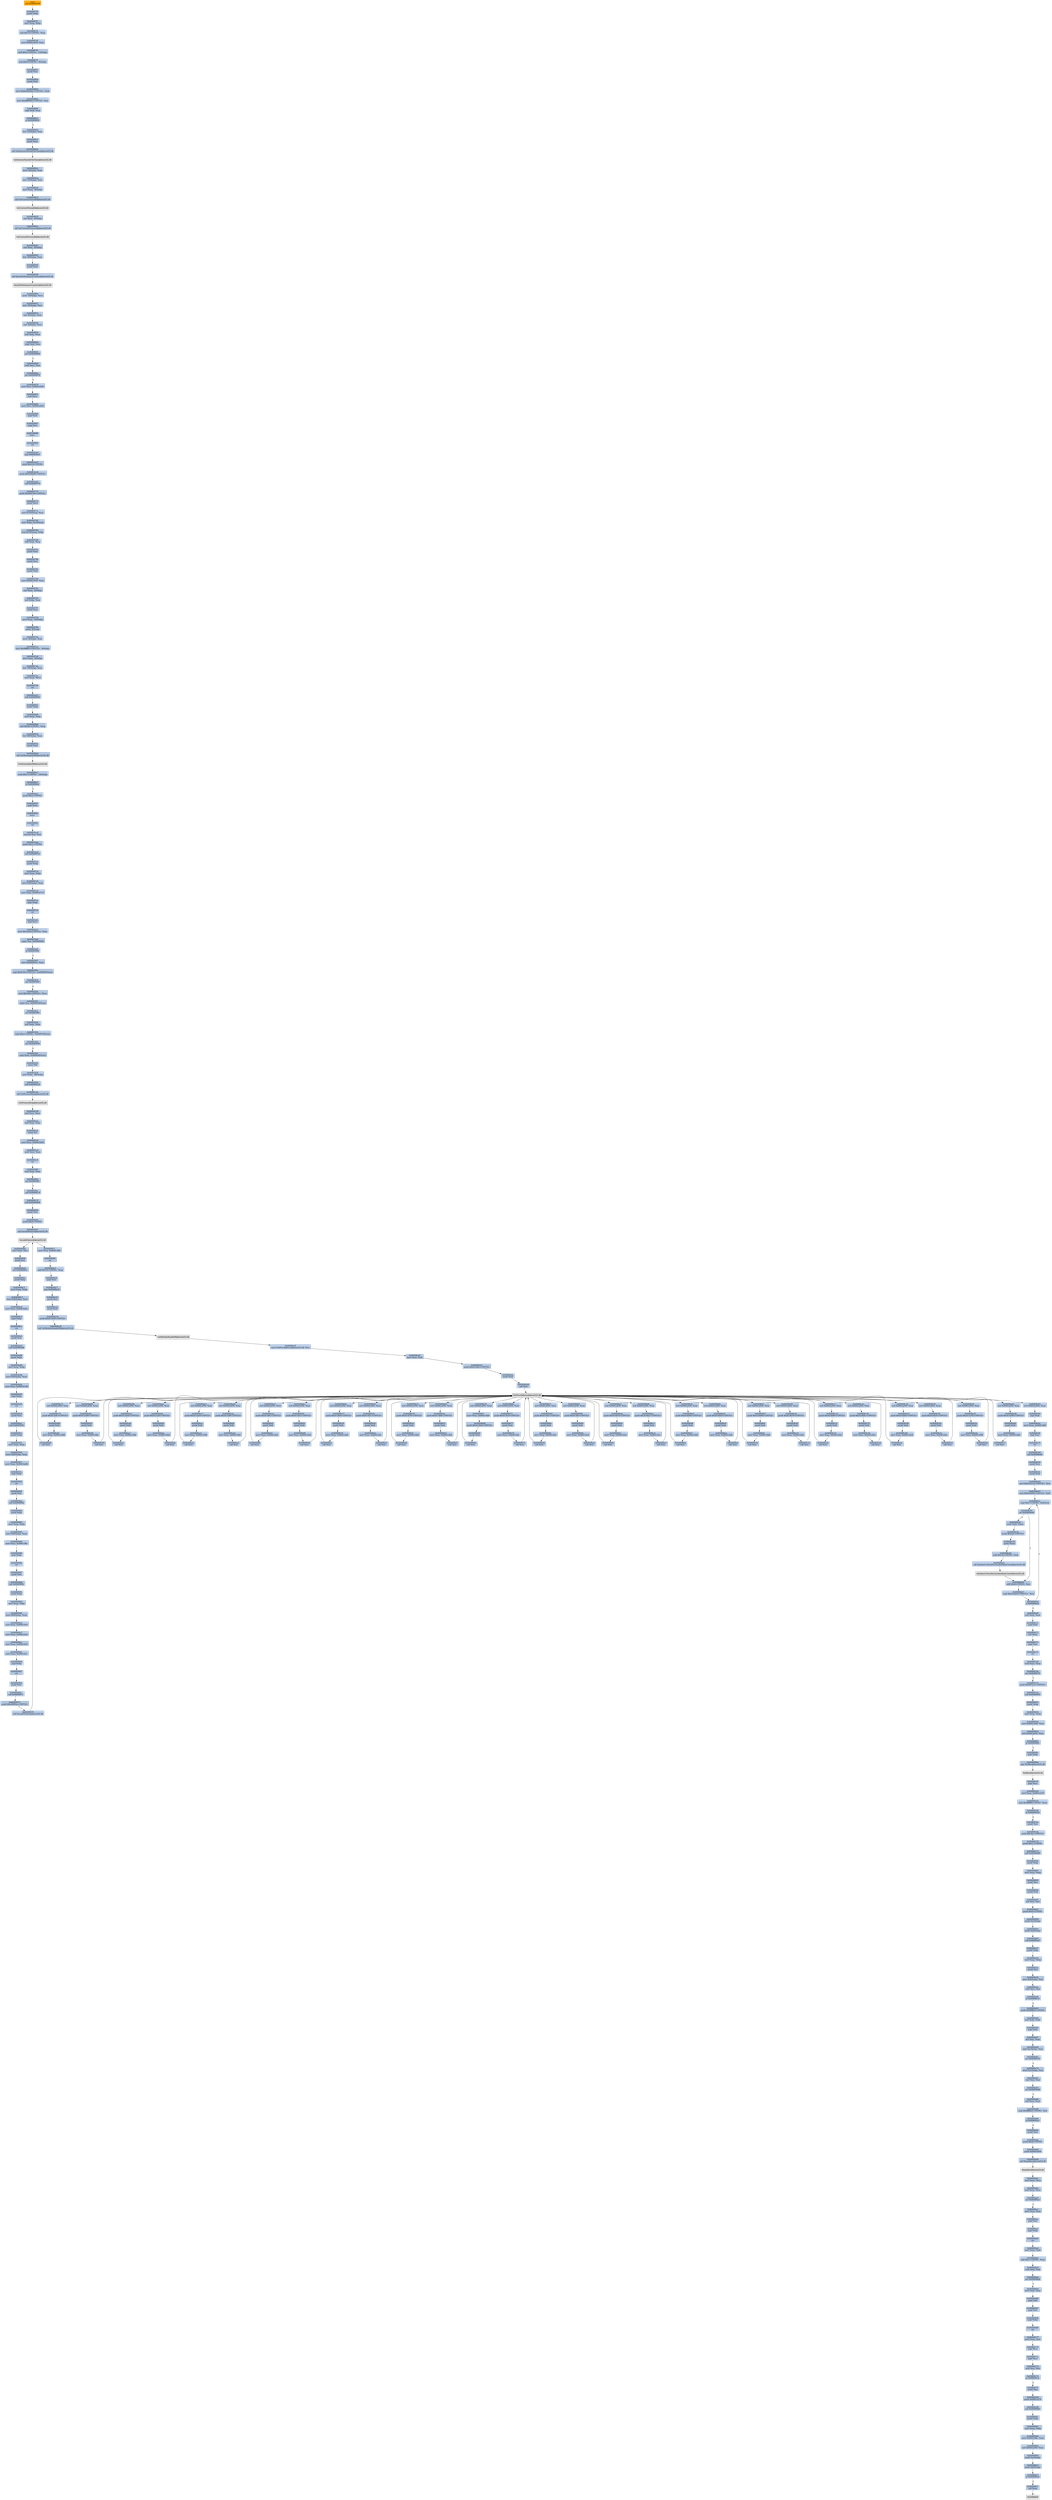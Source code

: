 digraph G {
node[shape=rectangle,style=filled,fillcolor=lightsteelblue,color=lightsteelblue]
bgcolor="transparent"
a0x00403ecdcall_0x004087f0[label="start\ncall 0x004087f0",color="lightgrey",fillcolor="orange"];
a0x004087f0pushl_ebp[label="0x004087f0\npushl %ebp"];
a0x004087f1movl_esp_ebp[label="0x004087f1\nmovl %esp, %ebp"];
a0x004087f3subl_0x14UINT8_esp[label="0x004087f3\nsubl $0x14<UINT8>, %esp"];
a0x004087f6movl_0x0041a050_eax[label="0x004087f6\nmovl 0x0041a050, %eax"];
a0x004087fbandl_0x0UINT8__12ebp_[label="0x004087fb\nandl $0x0<UINT8>, -12(%ebp)"];
a0x004087ffandl_0x0UINT8__8ebp_[label="0x004087ff\nandl $0x0<UINT8>, -8(%ebp)"];
a0x00408803pushl_esi[label="0x00408803\npushl %esi"];
a0x00408804pushl_edi[label="0x00408804\npushl %edi"];
a0x00408805movl_0xbb40e64eUINT32_edi[label="0x00408805\nmovl $0xbb40e64e<UINT32>, %edi"];
a0x0040880amovl_0xffff0000UINT32_esi[label="0x0040880a\nmovl $0xffff0000<UINT32>, %esi"];
a0x0040880fcmpl_edi_eax[label="0x0040880f\ncmpl %edi, %eax"];
a0x00408811je_0x00408820[label="0x00408811\nje 0x00408820"];
a0x00408820leal__12ebp__eax[label="0x00408820\nleal -12(%ebp), %eax"];
a0x00408823pushl_eax[label="0x00408823\npushl %eax"];
a0x00408824call_GetSystemTimeAsFileTime_kernel32_dll[label="0x00408824\ncall GetSystemTimeAsFileTime@kernel32.dll"];
GetSystemTimeAsFileTime_kernel32_dll[label="GetSystemTimeAsFileTime@kernel32.dll",color="lightgrey",fillcolor="lightgrey"];
a0x0040882amovl__8ebp__eax[label="0x0040882a\nmovl -8(%ebp), %eax"];
a0x0040882dxorl__12ebp__eax[label="0x0040882d\nxorl -12(%ebp), %eax"];
a0x00408830movl_eax__4ebp_[label="0x00408830\nmovl %eax, -4(%ebp)"];
a0x00408833call_GetCurrentThreadId_kernel32_dll[label="0x00408833\ncall GetCurrentThreadId@kernel32.dll"];
GetCurrentThreadId_kernel32_dll[label="GetCurrentThreadId@kernel32.dll",color="lightgrey",fillcolor="lightgrey"];
a0x00408839xorl_eax__4ebp_[label="0x00408839\nxorl %eax, -4(%ebp)"];
a0x0040883ccall_GetCurrentProcessId_kernel32_dll[label="0x0040883c\ncall GetCurrentProcessId@kernel32.dll"];
GetCurrentProcessId_kernel32_dll[label="GetCurrentProcessId@kernel32.dll",color="lightgrey",fillcolor="lightgrey"];
a0x00408842xorl_eax__4ebp_[label="0x00408842\nxorl %eax, -4(%ebp)"];
a0x00408845leal__20ebp__eax[label="0x00408845\nleal -20(%ebp), %eax"];
a0x00408848pushl_eax[label="0x00408848\npushl %eax"];
a0x00408849call_QueryPerformanceCounter_kernel32_dll[label="0x00408849\ncall QueryPerformanceCounter@kernel32.dll"];
QueryPerformanceCounter_kernel32_dll[label="QueryPerformanceCounter@kernel32.dll",color="lightgrey",fillcolor="lightgrey"];
a0x0040884fmovl__16ebp__ecx[label="0x0040884f\nmovl -16(%ebp), %ecx"];
a0x00408852xorl__20ebp__ecx[label="0x00408852\nxorl -20(%ebp), %ecx"];
a0x00408855leal__4ebp__eax[label="0x00408855\nleal -4(%ebp), %eax"];
a0x00408858xorl__4ebp__ecx[label="0x00408858\nxorl -4(%ebp), %ecx"];
a0x0040885bxorl_eax_ecx[label="0x0040885b\nxorl %eax, %ecx"];
a0x0040885dcmpl_edi_ecx[label="0x0040885d\ncmpl %edi, %ecx"];
a0x0040885fjne_0x00408868[label="0x0040885f\njne 0x00408868"];
a0x00408868testl_ecx_esi[label="0x00408868\ntestl %ecx, %esi"];
a0x0040886ajne_0x00408878[label="0x0040886a\njne 0x00408878"];
a0x00408878movl_ecx_0x0041a050[label="0x00408878\nmovl %ecx, 0x0041a050"];
a0x0040887enotl_ecx[label="0x0040887e\nnotl %ecx"];
a0x00408880movl_ecx_0x0041a054[label="0x00408880\nmovl %ecx, 0x0041a054"];
a0x00408886popl_edi[label="0x00408886\npopl %edi"];
a0x00408887popl_esi[label="0x00408887\npopl %esi"];
a0x00408888leave_[label="0x00408888\nleave "];
a0x00408889ret[label="0x00408889\nret"];
a0x00403ed2jmp_0x00403ed7[label="0x00403ed2\njmp 0x00403ed7"];
a0x00403ed7pushl_0x14UINT8[label="0x00403ed7\npushl $0x14<UINT8>"];
a0x00403ed9pushl_0x418b08UINT32[label="0x00403ed9\npushl $0x418b08<UINT32>"];
a0x00403edecall_0x00404770[label="0x00403ede\ncall 0x00404770"];
a0x00404770pushl_0x4047d0UINT32[label="0x00404770\npushl $0x4047d0<UINT32>"];
a0x00404775pushl_fs_0[label="0x00404775\npushl %fs:0"];
a0x0040477cmovl_0x10esp__eax[label="0x0040477c\nmovl 0x10(%esp), %eax"];
a0x00404780movl_ebp_0x10esp_[label="0x00404780\nmovl %ebp, 0x10(%esp)"];
a0x00404784leal_0x10esp__ebp[label="0x00404784\nleal 0x10(%esp), %ebp"];
a0x00404788subl_eax_esp[label="0x00404788\nsubl %eax, %esp"];
a0x0040478apushl_ebx[label="0x0040478a\npushl %ebx"];
a0x0040478bpushl_esi[label="0x0040478b\npushl %esi"];
a0x0040478cpushl_edi[label="0x0040478c\npushl %edi"];
a0x0040478dmovl_0x0041a050_eax[label="0x0040478d\nmovl 0x0041a050, %eax"];
a0x00404792xorl_eax__4ebp_[label="0x00404792\nxorl %eax, -4(%ebp)"];
a0x00404795xorl_ebp_eax[label="0x00404795\nxorl %ebp, %eax"];
a0x00404797pushl_eax[label="0x00404797\npushl %eax"];
a0x00404798movl_esp__24ebp_[label="0x00404798\nmovl %esp, -24(%ebp)"];
a0x0040479bpushl__8ebp_[label="0x0040479b\npushl -8(%ebp)"];
a0x0040479emovl__4ebp__eax[label="0x0040479e\nmovl -4(%ebp), %eax"];
a0x004047a1movl_0xfffffffeUINT32__4ebp_[label="0x004047a1\nmovl $0xfffffffe<UINT32>, -4(%ebp)"];
a0x004047a8movl_eax__8ebp_[label="0x004047a8\nmovl %eax, -8(%ebp)"];
a0x004047ableal__16ebp__eax[label="0x004047ab\nleal -16(%ebp), %eax"];
a0x004047aemovl_eax_fs_0[label="0x004047ae\nmovl %eax, %fs:0"];
a0x004047b4ret[label="0x004047b4\nret"];
a0x00403ee3call_0x004089d3[label="0x00403ee3\ncall 0x004089d3"];
a0x004089d3pushl_ebp[label="0x004089d3\npushl %ebp"];
a0x004089d4movl_esp_ebp[label="0x004089d4\nmovl %esp, %ebp"];
a0x004089d6subl_0x44UINT8_esp[label="0x004089d6\nsubl $0x44<UINT8>, %esp"];
a0x004089d9leal__68ebp__eax[label="0x004089d9\nleal -68(%ebp), %eax"];
a0x004089dcpushl_eax[label="0x004089dc\npushl %eax"];
a0x004089ddcall_GetStartupInfoW_kernel32_dll[label="0x004089dd\ncall GetStartupInfoW@kernel32.dll"];
GetStartupInfoW_kernel32_dll[label="GetStartupInfoW@kernel32.dll",color="lightgrey",fillcolor="lightgrey"];
a0x004089e3testb_0x1UINT8__24ebp_[label="0x004089e3\ntestb $0x1<UINT8>, -24(%ebp)"];
a0x004089e7je_0x004089ef[label="0x004089e7\nje 0x004089ef"];
a0x004089efpushl_0xaUINT8[label="0x004089ef\npushl $0xa<UINT8>"];
a0x004089f1popl_eax[label="0x004089f1\npopl %eax"];
a0x004089f2leave_[label="0x004089f2\nleave "];
a0x004089f3ret[label="0x004089f3\nret"];
a0x00403ee8movzwl_ax_esi[label="0x00403ee8\nmovzwl %ax, %esi"];
a0x00403eebpushl_0x2UINT8[label="0x00403eeb\npushl $0x2<UINT8>"];
a0x00403eedcall_0x004087a3[label="0x00403eed\ncall 0x004087a3"];
a0x004087a3pushl_ebp[label="0x004087a3\npushl %ebp"];
a0x004087a4movl_esp_ebp[label="0x004087a4\nmovl %esp, %ebp"];
a0x004087a6movl_0x8ebp__eax[label="0x004087a6\nmovl 0x8(%ebp), %eax"];
a0x004087a9movl_eax_0x0041b710[label="0x004087a9\nmovl %eax, 0x0041b710"];
a0x004087aepopl_ebp[label="0x004087ae\npopl %ebp"];
a0x004087afret[label="0x004087af\nret"];
a0x00403ef2popl_ecx[label="0x00403ef2\npopl %ecx"];
a0x00403ef3movl_0x5a4dUINT32_eax[label="0x00403ef3\nmovl $0x5a4d<UINT32>, %eax"];
a0x00403ef8cmpw_ax_0x00400000[label="0x00403ef8\ncmpw %ax, 0x00400000"];
a0x00403effje_0x00403f05[label="0x00403eff\nje 0x00403f05"];
a0x00403f05movl_0x0040003c_eax[label="0x00403f05\nmovl 0x0040003c, %eax"];
a0x00403f0acmpl_0x4550UINT32_0x400000eax_[label="0x00403f0a\ncmpl $0x4550<UINT32>, 0x400000(%eax)"];
a0x00403f14jne_0x00403f01[label="0x00403f14\njne 0x00403f01"];
a0x00403f16movl_0x10bUINT32_ecx[label="0x00403f16\nmovl $0x10b<UINT32>, %ecx"];
a0x00403f1bcmpw_cx_0x400018eax_[label="0x00403f1b\ncmpw %cx, 0x400018(%eax)"];
a0x00403f22jne_0x00403f01[label="0x00403f22\njne 0x00403f01"];
a0x00403f24xorl_ebx_ebx[label="0x00403f24\nxorl %ebx, %ebx"];
a0x00403f26cmpl_0xeUINT8_0x400074eax_[label="0x00403f26\ncmpl $0xe<UINT8>, 0x400074(%eax)"];
a0x00403f2djbe_0x00403f38[label="0x00403f2d\njbe 0x00403f38"];
a0x00403f2fcmpl_ebx_0x4000e8eax_[label="0x00403f2f\ncmpl %ebx, 0x4000e8(%eax)"];
a0x00403f35setne_bl[label="0x00403f35\nsetne %bl"];
a0x00403f38movl_ebx__28ebp_[label="0x00403f38\nmovl %ebx, -28(%ebp)"];
a0x00403f3bcall_0x004081d2[label="0x00403f3b\ncall 0x004081d2"];
a0x004081d2call_GetProcessHeap_kernel32_dll[label="0x004081d2\ncall GetProcessHeap@kernel32.dll"];
GetProcessHeap_kernel32_dll[label="GetProcessHeap@kernel32.dll",color="lightgrey",fillcolor="lightgrey"];
a0x004081d8xorl_ecx_ecx[label="0x004081d8\nxorl %ecx, %ecx"];
a0x004081datestl_eax_eax[label="0x004081da\ntestl %eax, %eax"];
a0x004081dcsetne_cl[label="0x004081dc\nsetne %cl"];
a0x004081dfmovl_eax_0x0041bd50[label="0x004081df\nmovl %eax, 0x0041bd50"];
a0x004081e4movl_ecx_eax[label="0x004081e4\nmovl %ecx, %eax"];
a0x004081e6ret[label="0x004081e6\nret"];
a0x00403f40testl_eax_eax[label="0x00403f40\ntestl %eax, %eax"];
a0x00403f42jne_0x00403f4c[label="0x00403f42\njne 0x00403f4c"];
a0x00403f4ccall_0x0040813f[label="0x00403f4c\ncall 0x0040813f"];
a0x0040813fcall_0x00404494[label="0x0040813f\ncall 0x00404494"];
a0x00404494pushl_esi[label="0x00404494\npushl %esi"];
a0x00404495pushl_0x0UINT8[label="0x00404495\npushl $0x0<UINT8>"];
a0x00404497call_EncodePointer_kernel32_dll[label="0x00404497\ncall EncodePointer@kernel32.dll"];
EncodePointer_kernel32_dll[label="EncodePointer@kernel32.dll",color="lightgrey",fillcolor="lightgrey"];
a0x0040449dmovl_eax_esi[label="0x0040449d\nmovl %eax, %esi"];
a0x0040449fpushl_esi[label="0x0040449f\npushl %esi"];
a0x004044a0call_0x004068c2[label="0x004044a0\ncall 0x004068c2"];
a0x004068c2pushl_ebp[label="0x004068c2\npushl %ebp"];
a0x004068c3movl_esp_ebp[label="0x004068c3\nmovl %esp, %ebp"];
a0x004068c5movl_0x8ebp__eax[label="0x004068c5\nmovl 0x8(%ebp), %eax"];
a0x004068c8movl_eax_0x0041bd4c[label="0x004068c8\nmovl %eax, 0x0041bd4c"];
a0x004068cdpopl_ebp[label="0x004068cd\npopl %ebp"];
a0x004068ceret[label="0x004068ce\nret"];
a0x004044a5pushl_esi[label="0x004044a5\npushl %esi"];
a0x004044a6call_0x00404a88[label="0x004044a6\ncall 0x00404a88"];
a0x00404a88pushl_ebp[label="0x00404a88\npushl %ebp"];
a0x00404a89movl_esp_ebp[label="0x00404a89\nmovl %esp, %ebp"];
a0x00404a8bmovl_0x8ebp__eax[label="0x00404a8b\nmovl 0x8(%ebp), %eax"];
a0x00404a8emovl_eax_0x0041b708[label="0x00404a8e\nmovl %eax, 0x0041b708"];
a0x00404a93popl_ebp[label="0x00404a93\npopl %ebp"];
a0x00404a94ret[label="0x00404a94\nret"];
a0x004044abpushl_esi[label="0x004044ab\npushl %esi"];
a0x004044accall_0x00405f51[label="0x004044ac\ncall 0x00405f51"];
a0x00405f51pushl_ebp[label="0x00405f51\npushl %ebp"];
a0x00405f52movl_esp_ebp[label="0x00405f52\nmovl %esp, %ebp"];
a0x00405f54movl_0x8ebp__eax[label="0x00405f54\nmovl 0x8(%ebp), %eax"];
a0x00405f57movl_eax_0x0041bd40[label="0x00405f57\nmovl %eax, 0x0041bd40"];
a0x00405f5cpopl_ebp[label="0x00405f5c\npopl %ebp"];
a0x00405f5dret[label="0x00405f5d\nret"];
a0x004044b1pushl_esi[label="0x004044b1\npushl %esi"];
a0x004044b2call_0x00409082[label="0x004044b2\ncall 0x00409082"];
a0x00409082pushl_ebp[label="0x00409082\npushl %ebp"];
a0x00409083movl_esp_ebp[label="0x00409083\nmovl %esp, %ebp"];
a0x00409085movl_0x8ebp__eax[label="0x00409085\nmovl 0x8(%ebp), %eax"];
a0x00409088movl_eax_0x0041c0bc[label="0x00409088\nmovl %eax, 0x0041c0bc"];
a0x0040908dpopl_ebp[label="0x0040908d\npopl %ebp"];
a0x0040908eret[label="0x0040908e\nret"];
a0x004044b7pushl_esi[label="0x004044b7\npushl %esi"];
a0x004044b8call_0x0040909c[label="0x004044b8\ncall 0x0040909c"];
a0x0040909cpushl_ebp[label="0x0040909c\npushl %ebp"];
a0x0040909dmovl_esp_ebp[label="0x0040909d\nmovl %esp, %ebp"];
a0x0040909fmovl_0x8ebp__eax[label="0x0040909f\nmovl 0x8(%ebp), %eax"];
a0x004090a2movl_eax_0x0041c0c0[label="0x004090a2\nmovl %eax, 0x0041c0c0"];
a0x004090a7movl_eax_0x0041c0c4[label="0x004090a7\nmovl %eax, 0x0041c0c4"];
a0x004090acmovl_eax_0x0041c0c8[label="0x004090ac\nmovl %eax, 0x0041c0c8"];
a0x004090b1movl_eax_0x0041c0cc[label="0x004090b1\nmovl %eax, 0x0041c0cc"];
a0x004090b6popl_ebp[label="0x004090b6\npopl %ebp"];
a0x004090b7ret[label="0x004090b7\nret"];
a0x004044bdpushl_esi[label="0x004044bd\npushl %esi"];
a0x004044becall_0x00409071[label="0x004044be\ncall 0x00409071"];
a0x00409071pushl_0x40902aUINT32[label="0x00409071\npushl $0x40902a<UINT32>"];
a0x00409076call_EncodePointer_kernel32_dll[label="0x00409076\ncall EncodePointer@kernel32.dll"];
a0x0040907cmovl_eax_0x0041c0b8[label="0x0040907c\nmovl %eax, 0x0041c0b8"];
a0x00409081ret[label="0x00409081\nret"];
a0x004044c3addl_0x18UINT8_esp[label="0x004044c3\naddl $0x18<UINT8>, %esp"];
a0x004044c6popl_esi[label="0x004044c6\npopl %esi"];
a0x004044c7jmp_0x00408a32[label="0x004044c7\njmp 0x00408a32"];
a0x00408a32pushl_esi[label="0x00408a32\npushl %esi"];
a0x00408a33pushl_edi[label="0x00408a33\npushl %edi"];
a0x00408a34pushl_0x413e50UINT32[label="0x00408a34\npushl $0x413e50<UINT32>"];
a0x00408a39call_GetModuleHandleW_kernel32_dll[label="0x00408a39\ncall GetModuleHandleW@kernel32.dll"];
GetModuleHandleW_kernel32_dll[label="GetModuleHandleW@kernel32.dll",color="lightgrey",fillcolor="lightgrey"];
a0x00408a3fmovl_GetProcAddress_kernel32_dll_esi[label="0x00408a3f\nmovl GetProcAddress@kernel32.dll, %esi"];
a0x00408a45movl_eax_edi[label="0x00408a45\nmovl %eax, %edi"];
a0x00408a47pushl_0x413e6cUINT32[label="0x00408a47\npushl $0x413e6c<UINT32>"];
a0x00408a4cpushl_edi[label="0x00408a4c\npushl %edi"];
a0x00408a4dcall_esi[label="0x00408a4d\ncall %esi"];
GetProcAddress_kernel32_dll[label="GetProcAddress@kernel32.dll",color="lightgrey",fillcolor="lightgrey"];
a0x00408a4fxorl_0x0041a050_eax[label="0x00408a4f\nxorl 0x0041a050, %eax"];
a0x00408a55pushl_0x413e78UINT32[label="0x00408a55\npushl $0x413e78<UINT32>"];
a0x00408a5apushl_edi[label="0x00408a5a\npushl %edi"];
a0x00408a5bmovl_eax_0x0041c680[label="0x00408a5b\nmovl %eax, 0x0041c680"];
a0x00408a60call_esi[label="0x00408a60\ncall %esi"];
a0x00408a62xorl_0x0041a050_eax[label="0x00408a62\nxorl 0x0041a050, %eax"];
a0x00408a68pushl_0x413e80UINT32[label="0x00408a68\npushl $0x413e80<UINT32>"];
a0x00408a6dpushl_edi[label="0x00408a6d\npushl %edi"];
a0x00408a6emovl_eax_0x0041c684[label="0x00408a6e\nmovl %eax, 0x0041c684"];
a0x00408a73call_esi[label="0x00408a73\ncall %esi"];
a0x00408a75xorl_0x0041a050_eax[label="0x00408a75\nxorl 0x0041a050, %eax"];
a0x00408a7bpushl_0x413e8cUINT32[label="0x00408a7b\npushl $0x413e8c<UINT32>"];
a0x00408a80pushl_edi[label="0x00408a80\npushl %edi"];
a0x00408a81movl_eax_0x0041c688[label="0x00408a81\nmovl %eax, 0x0041c688"];
a0x00408a86call_esi[label="0x00408a86\ncall %esi"];
a0x00408a88xorl_0x0041a050_eax[label="0x00408a88\nxorl 0x0041a050, %eax"];
a0x00408a8epushl_0x413e98UINT32[label="0x00408a8e\npushl $0x413e98<UINT32>"];
a0x00408a93pushl_edi[label="0x00408a93\npushl %edi"];
a0x00408a94movl_eax_0x0041c68c[label="0x00408a94\nmovl %eax, 0x0041c68c"];
a0x00408a99call_esi[label="0x00408a99\ncall %esi"];
a0x00408a9bxorl_0x0041a050_eax[label="0x00408a9b\nxorl 0x0041a050, %eax"];
a0x00408aa1pushl_0x413eb4UINT32[label="0x00408aa1\npushl $0x413eb4<UINT32>"];
a0x00408aa6pushl_edi[label="0x00408aa6\npushl %edi"];
a0x00408aa7movl_eax_0x0041c690[label="0x00408aa7\nmovl %eax, 0x0041c690"];
a0x00408aaccall_esi[label="0x00408aac\ncall %esi"];
a0x00408aaexorl_0x0041a050_eax[label="0x00408aae\nxorl 0x0041a050, %eax"];
a0x00408ab4pushl_0x413ec8UINT32[label="0x00408ab4\npushl $0x413ec8<UINT32>"];
a0x00408ab9pushl_edi[label="0x00408ab9\npushl %edi"];
a0x00408abamovl_eax_0x0041c694[label="0x00408aba\nmovl %eax, 0x0041c694"];
a0x00408abfcall_esi[label="0x00408abf\ncall %esi"];
a0x00408ac1xorl_0x0041a050_eax[label="0x00408ac1\nxorl 0x0041a050, %eax"];
a0x00408ac7pushl_0x413ee0UINT32[label="0x00408ac7\npushl $0x413ee0<UINT32>"];
a0x00408accpushl_edi[label="0x00408acc\npushl %edi"];
a0x00408acdmovl_eax_0x0041c698[label="0x00408acd\nmovl %eax, 0x0041c698"];
a0x00408ad2call_esi[label="0x00408ad2\ncall %esi"];
a0x00408ad4xorl_0x0041a050_eax[label="0x00408ad4\nxorl 0x0041a050, %eax"];
a0x00408adapushl_0x413ef8UINT32[label="0x00408ada\npushl $0x413ef8<UINT32>"];
a0x00408adfpushl_edi[label="0x00408adf\npushl %edi"];
a0x00408ae0movl_eax_0x0041c69c[label="0x00408ae0\nmovl %eax, 0x0041c69c"];
a0x00408ae5call_esi[label="0x00408ae5\ncall %esi"];
a0x00408ae7xorl_0x0041a050_eax[label="0x00408ae7\nxorl 0x0041a050, %eax"];
a0x00408aedpushl_0x413f0cUINT32[label="0x00408aed\npushl $0x413f0c<UINT32>"];
a0x00408af2pushl_edi[label="0x00408af2\npushl %edi"];
a0x00408af3movl_eax_0x0041c6a0[label="0x00408af3\nmovl %eax, 0x0041c6a0"];
a0x00408af8call_esi[label="0x00408af8\ncall %esi"];
a0x00408afaxorl_0x0041a050_eax[label="0x00408afa\nxorl 0x0041a050, %eax"];
a0x00408b00pushl_0x413f2cUINT32[label="0x00408b00\npushl $0x413f2c<UINT32>"];
a0x00408b05pushl_edi[label="0x00408b05\npushl %edi"];
a0x00408b06movl_eax_0x0041c6a4[label="0x00408b06\nmovl %eax, 0x0041c6a4"];
a0x00408b0bcall_esi[label="0x00408b0b\ncall %esi"];
a0x00408b0dxorl_0x0041a050_eax[label="0x00408b0d\nxorl 0x0041a050, %eax"];
a0x00408b13pushl_0x413f44UINT32[label="0x00408b13\npushl $0x413f44<UINT32>"];
a0x00408b18pushl_edi[label="0x00408b18\npushl %edi"];
a0x00408b19movl_eax_0x0041c6a8[label="0x00408b19\nmovl %eax, 0x0041c6a8"];
a0x00408b1ecall_esi[label="0x00408b1e\ncall %esi"];
a0x00408b20xorl_0x0041a050_eax[label="0x00408b20\nxorl 0x0041a050, %eax"];
a0x00408b26pushl_0x413f5cUINT32[label="0x00408b26\npushl $0x413f5c<UINT32>"];
a0x00408b2bpushl_edi[label="0x00408b2b\npushl %edi"];
a0x00408b2cmovl_eax_0x0041c6ac[label="0x00408b2c\nmovl %eax, 0x0041c6ac"];
a0x00408b31call_esi[label="0x00408b31\ncall %esi"];
a0x00408b33xorl_0x0041a050_eax[label="0x00408b33\nxorl 0x0041a050, %eax"];
a0x00408b39pushl_0x413f70UINT32[label="0x00408b39\npushl $0x413f70<UINT32>"];
a0x00408b3epushl_edi[label="0x00408b3e\npushl %edi"];
a0x00408b3fmovl_eax_0x0041c6b0[label="0x00408b3f\nmovl %eax, 0x0041c6b0"];
a0x00408b44call_esi[label="0x00408b44\ncall %esi"];
a0x00408b46xorl_0x0041a050_eax[label="0x00408b46\nxorl 0x0041a050, %eax"];
a0x00408b4cpushl_0x413f84UINT32[label="0x00408b4c\npushl $0x413f84<UINT32>"];
a0x00408b51pushl_edi[label="0x00408b51\npushl %edi"];
a0x00408b52movl_eax_0x0041c6b4[label="0x00408b52\nmovl %eax, 0x0041c6b4"];
a0x00408b57call_esi[label="0x00408b57\ncall %esi"];
a0x00408b59xorl_0x0041a050_eax[label="0x00408b59\nxorl 0x0041a050, %eax"];
a0x00408b5fmovl_eax_0x0041c6b8[label="0x00408b5f\nmovl %eax, 0x0041c6b8"];
a0x00408b64pushl_0x413fa0UINT32[label="0x00408b64\npushl $0x413fa0<UINT32>"];
a0x00408b69pushl_edi[label="0x00408b69\npushl %edi"];
a0x00408b6acall_esi[label="0x00408b6a\ncall %esi"];
a0x00408b6cxorl_0x0041a050_eax[label="0x00408b6c\nxorl 0x0041a050, %eax"];
a0x00408b72pushl_0x413fc0UINT32[label="0x00408b72\npushl $0x413fc0<UINT32>"];
a0x00408b77pushl_edi[label="0x00408b77\npushl %edi"];
a0x00408b78movl_eax_0x0041c6bc[label="0x00408b78\nmovl %eax, 0x0041c6bc"];
a0x00408b7dcall_esi[label="0x00408b7d\ncall %esi"];
a0x00408b7fxorl_0x0041a050_eax[label="0x00408b7f\nxorl 0x0041a050, %eax"];
a0x00408b85pushl_0x413fdcUINT32[label="0x00408b85\npushl $0x413fdc<UINT32>"];
a0x00408b8apushl_edi[label="0x00408b8a\npushl %edi"];
a0x00408b8bmovl_eax_0x0041c6c0[label="0x00408b8b\nmovl %eax, 0x0041c6c0"];
a0x00408b90call_esi[label="0x00408b90\ncall %esi"];
a0x00408b92xorl_0x0041a050_eax[label="0x00408b92\nxorl 0x0041a050, %eax"];
a0x00408b98pushl_0x413ffcUINT32[label="0x00408b98\npushl $0x413ffc<UINT32>"];
a0x00408b9dpushl_edi[label="0x00408b9d\npushl %edi"];
a0x00408b9emovl_eax_0x0041c6c4[label="0x00408b9e\nmovl %eax, 0x0041c6c4"];
a0x00408ba3call_esi[label="0x00408ba3\ncall %esi"];
a0x00408ba5xorl_0x0041a050_eax[label="0x00408ba5\nxorl 0x0041a050, %eax"];
a0x00408babpushl_0x414010UINT32[label="0x00408bab\npushl $0x414010<UINT32>"];
a0x00408bb0pushl_edi[label="0x00408bb0\npushl %edi"];
a0x00408bb1movl_eax_0x0041c6c8[label="0x00408bb1\nmovl %eax, 0x0041c6c8"];
a0x00408bb6call_esi[label="0x00408bb6\ncall %esi"];
a0x00408bb8xorl_0x0041a050_eax[label="0x00408bb8\nxorl 0x0041a050, %eax"];
a0x00408bbepushl_0x41402cUINT32[label="0x00408bbe\npushl $0x41402c<UINT32>"];
a0x00408bc3pushl_edi[label="0x00408bc3\npushl %edi"];
a0x00408bc4movl_eax_0x0041c6cc[label="0x00408bc4\nmovl %eax, 0x0041c6cc"];
a0x00408bc9call_esi[label="0x00408bc9\ncall %esi"];
a0x00408bcbxorl_0x0041a050_eax[label="0x00408bcb\nxorl 0x0041a050, %eax"];
a0x00408bd1pushl_0x414040UINT32[label="0x00408bd1\npushl $0x414040<UINT32>"];
a0x00408bd6pushl_edi[label="0x00408bd6\npushl %edi"];
a0x00408bd7movl_eax_0x0041c6d4[label="0x00408bd7\nmovl %eax, 0x0041c6d4"];
a0x00408bdccall_esi[label="0x00408bdc\ncall %esi"];
a0x00408bdexorl_0x0041a050_eax[label="0x00408bde\nxorl 0x0041a050, %eax"];
a0x00408be4pushl_0x414050UINT32[label="0x00408be4\npushl $0x414050<UINT32>"];
a0x00408be9pushl_edi[label="0x00408be9\npushl %edi"];
a0x00408beamovl_eax_0x0041c6d0[label="0x00408bea\nmovl %eax, 0x0041c6d0"];
a0x00408befcall_esi[label="0x00408bef\ncall %esi"];
a0x00408bf1xorl_0x0041a050_eax[label="0x00408bf1\nxorl 0x0041a050, %eax"];
a0x00408bf7pushl_0x414060UINT32[label="0x00408bf7\npushl $0x414060<UINT32>"];
a0x00408bfcpushl_edi[label="0x00408bfc\npushl %edi"];
a0x00408bfdmovl_eax_0x0041c6d8[label="0x00408bfd\nmovl %eax, 0x0041c6d8"];
a0x00408c02call_esi[label="0x00408c02\ncall %esi"];
a0x00408c04xorl_0x0041a050_eax[label="0x00408c04\nxorl 0x0041a050, %eax"];
a0x00408c0apushl_0x414070UINT32[label="0x00408c0a\npushl $0x414070<UINT32>"];
a0x00408c0fpushl_edi[label="0x00408c0f\npushl %edi"];
a0x00408c10movl_eax_0x0041c6dc[label="0x00408c10\nmovl %eax, 0x0041c6dc"];
a0x00408c15call_esi[label="0x00408c15\ncall %esi"];
a0x00408c17xorl_0x0041a050_eax[label="0x00408c17\nxorl 0x0041a050, %eax"];
a0x00408c1dpushl_0x414080UINT32[label="0x00408c1d\npushl $0x414080<UINT32>"];
a0x00408c22pushl_edi[label="0x00408c22\npushl %edi"];
a0x00408c23movl_eax_0x0041c6e0[label="0x00408c23\nmovl %eax, 0x0041c6e0"];
a0x00408c28call_esi[label="0x00408c28\ncall %esi"];
a0x00408c2axorl_0x0041a050_eax[label="0x00408c2a\nxorl 0x0041a050, %eax"];
a0x00408c30pushl_0x41409cUINT32[label="0x00408c30\npushl $0x41409c<UINT32>"];
a0x00408c35pushl_edi[label="0x00408c35\npushl %edi"];
a0x00408c36movl_eax_0x0041c6e4[label="0x00408c36\nmovl %eax, 0x0041c6e4"];
a0x00408c3bcall_esi[label="0x00408c3b\ncall %esi"];
a0x00408c3dxorl_0x0041a050_eax[label="0x00408c3d\nxorl 0x0041a050, %eax"];
a0x00408c43pushl_0x4140b0UINT32[label="0x00408c43\npushl $0x4140b0<UINT32>"];
a0x00408c48pushl_edi[label="0x00408c48\npushl %edi"];
a0x00408c49movl_eax_0x0041c6e8[label="0x00408c49\nmovl %eax, 0x0041c6e8"];
a0x00408c4ecall_esi[label="0x00408c4e\ncall %esi"];
a0x00408c50xorl_0x0041a050_eax[label="0x00408c50\nxorl 0x0041a050, %eax"];
a0x00408c56pushl_0x4140c0UINT32[label="0x00408c56\npushl $0x4140c0<UINT32>"];
a0x00408c5bpushl_edi[label="0x00408c5b\npushl %edi"];
a0x00408c5cmovl_eax_0x0041c6ec[label="0x00408c5c\nmovl %eax, 0x0041c6ec"];
a0x00408c61call_esi[label="0x00408c61\ncall %esi"];
a0x00408c63xorl_0x0041a050_eax[label="0x00408c63\nxorl 0x0041a050, %eax"];
a0x00408c69popl_edi[label="0x00408c69\npopl %edi"];
a0x00408c6amovl_eax_0x0041c6f0[label="0x00408c6a\nmovl %eax, 0x0041c6f0"];
a0x00408c6fpopl_esi[label="0x00408c6f\npopl %esi"];
a0x00408c70ret[label="0x00408c70\nret"];
a0x00408144call_0x00408e40[label="0x00408144\ncall 0x00408e40"];
a0x00408e40pushl_esi[label="0x00408e40\npushl %esi"];
a0x00408e41pushl_edi[label="0x00408e41\npushl %edi"];
a0x00408e42movl_0x41a5c0UINT32_esi[label="0x00408e42\nmovl $0x41a5c0<UINT32>, %esi"];
a0x00408e47movl_0x41bf68UINT32_edi[label="0x00408e47\nmovl $0x41bf68<UINT32>, %edi"];
a0x00408e4ccmpl_0x1UINT8_0x4esi_[label="0x00408e4c\ncmpl $0x1<UINT8>, 0x4(%esi)"];
a0x00408e50jne_0x00408e64[label="0x00408e50\njne 0x00408e64"];
a0x00408e52movl_edi_esi_[label="0x00408e52\nmovl %edi, (%esi)"];
a0x00408e54pushl_0xfa0UINT32[label="0x00408e54\npushl $0xfa0<UINT32>"];
a0x00408e59pushl_esi_[label="0x00408e59\npushl (%esi)"];
a0x00408e5baddl_0x18UINT8_edi[label="0x00408e5b\naddl $0x18<UINT8>, %edi"];
a0x00408e5ecall_InitializeCriticalSectionAndSpinCount_kernel32_dll[label="0x00408e5e\ncall InitializeCriticalSectionAndSpinCount@kernel32.dll"];
InitializeCriticalSectionAndSpinCount_kernel32_dll[label="InitializeCriticalSectionAndSpinCount@kernel32.dll",color="lightgrey",fillcolor="lightgrey"];
a0x00408e64addl_0x8UINT8_esi[label="0x00408e64\naddl $0x8<UINT8>, %esi"];
a0x00408e67cmpl_0x41a6e0UINT32_esi[label="0x00408e67\ncmpl $0x41a6e0<UINT32>, %esi"];
a0x00408e6djl_0x00408e4c[label="0x00408e6d\njl 0x00408e4c"];
a0x00408e6fxorl_eax_eax[label="0x00408e6f\nxorl %eax, %eax"];
a0x00408e71popl_edi[label="0x00408e71\npopl %edi"];
a0x00408e72incl_eax[label="0x00408e72\nincl %eax"];
a0x00408e73popl_esi[label="0x00408e73\npopl %esi"];
a0x00408e74ret[label="0x00408e74\nret"];
a0x00408149testl_eax_eax[label="0x00408149\ntestl %eax, %eax"];
a0x0040814bjne_0x00408155[label="0x0040814b\njne 0x00408155"];
a0x00408155pushl_0x407eceUINT32[label="0x00408155\npushl $0x407ece<UINT32>"];
a0x0040815acall_0x00408955[label="0x0040815a\ncall 0x00408955"];
a0x00408955pushl_ebp[label="0x00408955\npushl %ebp"];
a0x00408956movl_esp_ebp[label="0x00408956\nmovl %esp, %ebp"];
a0x00408958movl_0x0041c680_eax[label="0x00408958\nmovl 0x0041c680, %eax"];
a0x0040895dxorl_0x0041a050_eax[label="0x0040895d\nxorl 0x0041a050, %eax"];
a0x00408963je_0x0040896c[label="0x00408963\nje 0x0040896c"];
a0x0040896cpopl_ebp[label="0x0040896c\npopl %ebp"];
a0x0040896djmp_TlsAlloc_kernel32_dll[label="0x0040896d\njmp TlsAlloc@kernel32.dll"];
TlsAlloc_kernel32_dll[label="TlsAlloc@kernel32.dll",color="lightgrey",fillcolor="lightgrey"];
a0x0040815fpopl_ecx[label="0x0040815f\npopl %ecx"];
a0x00408160movl_eax_0x0041a570[label="0x00408160\nmovl %eax, 0x0041a570"];
a0x00408165cmpl_0xffffffffUINT8_eax[label="0x00408165\ncmpl $0xffffffff<UINT8>, %eax"];
a0x00408168je_0x0040814d[label="0x00408168\nje 0x0040814d"];
a0x0040816apushl_esi[label="0x0040816a\npushl %esi"];
a0x0040816bpushl_0x3bcUINT32[label="0x0040816b\npushl $0x3bc<UINT32>"];
a0x00408170pushl_0x1UINT8[label="0x00408170\npushl $0x1<UINT8>"];
a0x00408172call_0x00404690[label="0x00408172\ncall 0x00404690"];
a0x00404690pushl_ebp[label="0x00404690\npushl %ebp"];
a0x00404691movl_esp_ebp[label="0x00404691\nmovl %esp, %ebp"];
a0x00404693pushl_esi[label="0x00404693\npushl %esi"];
a0x00404694pushl_edi[label="0x00404694\npushl %edi"];
a0x00404695xorl_esi_esi[label="0x00404695\nxorl %esi, %esi"];
a0x00404697pushl_0x0UINT8[label="0x00404697\npushl $0x0<UINT8>"];
a0x00404699pushl_0xcebp_[label="0x00404699\npushl 0xc(%ebp)"];
a0x0040469cpushl_0x8ebp_[label="0x0040469c\npushl 0x8(%ebp)"];
a0x0040469fcall_0x00409a57[label="0x0040469f\ncall 0x00409a57"];
a0x00409a57pushl_ebp[label="0x00409a57\npushl %ebp"];
a0x00409a58movl_esp_ebp[label="0x00409a58\nmovl %esp, %ebp"];
a0x00409a5apushl_esi[label="0x00409a5a\npushl %esi"];
a0x00409a5bmovl_0x8ebp__esi[label="0x00409a5b\nmovl 0x8(%ebp), %esi"];
a0x00409a5etestl_esi_esi[label="0x00409a5e\ntestl %esi, %esi"];
a0x00409a60je_0x00409a7d[label="0x00409a60\nje 0x00409a7d"];
a0x00409a62pushl_0xffffffe0UINT8[label="0x00409a62\npushl $0xffffffe0<UINT8>"];
a0x00409a64xorl_edx_edx[label="0x00409a64\nxorl %edx, %edx"];
a0x00409a66popl_eax[label="0x00409a66\npopl %eax"];
a0x00409a67divl_esi_eax[label="0x00409a67\ndivl %esi, %eax"];
a0x00409a69cmpl_0xcebp__eax[label="0x00409a69\ncmpl 0xc(%ebp), %eax"];
a0x00409a6cjae_0x00409a7d[label="0x00409a6c\njae 0x00409a7d"];
a0x00409a7dimull_0xcebp__esi[label="0x00409a7d\nimull 0xc(%ebp), %esi"];
a0x00409a81testl_esi_esi[label="0x00409a81\ntestl %esi, %esi"];
a0x00409a83jne_0x00409a86[label="0x00409a83\njne 0x00409a86"];
a0x00409a86xorl_ecx_ecx[label="0x00409a86\nxorl %ecx, %ecx"];
a0x00409a88cmpl_0xffffffe0UINT8_esi[label="0x00409a88\ncmpl $0xffffffe0<UINT8>, %esi"];
a0x00409a8bja_0x00409aa2[label="0x00409a8b\nja 0x00409aa2"];
a0x00409a8dpushl_esi[label="0x00409a8d\npushl %esi"];
a0x00409a8epushl_0x8UINT8[label="0x00409a8e\npushl $0x8<UINT8>"];
a0x00409a90pushl_0x0041bd50[label="0x00409a90\npushl 0x0041bd50"];
a0x00409a96call_HeapAlloc_kernel32_dll[label="0x00409a96\ncall HeapAlloc@kernel32.dll"];
HeapAlloc_kernel32_dll[label="HeapAlloc@kernel32.dll",color="lightgrey",fillcolor="lightgrey"];
a0x00409a9cmovl_eax_ecx[label="0x00409a9c\nmovl %eax, %ecx"];
a0x00409a9etestl_ecx_ecx[label="0x00409a9e\ntestl %ecx, %ecx"];
a0x00409aa0jne_0x00409acc[label="0x00409aa0\njne 0x00409acc"];
a0x00409accmovl_ecx_eax[label="0x00409acc\nmovl %ecx, %eax"];
a0x00409acepopl_esi[label="0x00409ace\npopl %esi"];
a0x00409acfpopl_ebp[label="0x00409acf\npopl %ebp"];
a0x00409ad0ret[label="0x00409ad0\nret"];
a0x004046a4movl_eax_edi[label="0x004046a4\nmovl %eax, %edi"];
a0x004046a6addl_0xcUINT8_esp[label="0x004046a6\naddl $0xc<UINT8>, %esp"];
a0x004046a9testl_edi_edi[label="0x004046a9\ntestl %edi, %edi"];
a0x004046abjne_0x004046d4[label="0x004046ab\njne 0x004046d4"];
a0x004046d4movl_edi_eax[label="0x004046d4\nmovl %edi, %eax"];
a0x004046d6popl_edi[label="0x004046d6\npopl %edi"];
a0x004046d7popl_esi[label="0x004046d7\npopl %esi"];
a0x004046d8popl_ebp[label="0x004046d8\npopl %ebp"];
a0x004046d9ret[label="0x004046d9\nret"];
a0x00408177movl_eax_esi[label="0x00408177\nmovl %eax, %esi"];
a0x00408179popl_ecx[label="0x00408179\npopl %ecx"];
a0x0040817apopl_ecx[label="0x0040817a\npopl %ecx"];
a0x0040817btestl_esi_esi[label="0x0040817b\ntestl %esi, %esi"];
a0x0040817dje_0x004081ac[label="0x0040817d\nje 0x004081ac"];
a0x0040817fpushl_esi[label="0x0040817f\npushl %esi"];
a0x00408180pushl_0x0041a570[label="0x00408180\npushl 0x0041a570"];
a0x00408186call_0x004089b1[label="0x00408186\ncall 0x004089b1"];
a0x004089b1pushl_ebp[label="0x004089b1\npushl %ebp"];
a0x004089b2movl_esp_ebp[label="0x004089b2\nmovl %esp, %ebp"];
a0x004089b4movl_0x0041c68c_eax[label="0x004089b4\nmovl 0x0041c68c, %eax"];
a0x004089b9xorl_0x0041a050_eax[label="0x004089b9\nxorl 0x0041a050, %eax"];
a0x004089bfpushl_0xcebp_[label="0x004089bf\npushl 0xc(%ebp)"];
a0x004089c2pushl_0x8ebp_[label="0x004089c2\npushl 0x8(%ebp)"];
a0x004089c5je_0x004089cb[label="0x004089c5\nje 0x004089cb"];
a0x004089c7call_eax[label="0x004089c7\ncall %eax"];
a0xf1846bb8[label="0xf1846bb8",color="lightgrey",fillcolor="lightgrey"];
a0x00403ecdcall_0x004087f0 -> a0x004087f0pushl_ebp [color="#000000"];
a0x004087f0pushl_ebp -> a0x004087f1movl_esp_ebp [color="#000000"];
a0x004087f1movl_esp_ebp -> a0x004087f3subl_0x14UINT8_esp [color="#000000"];
a0x004087f3subl_0x14UINT8_esp -> a0x004087f6movl_0x0041a050_eax [color="#000000"];
a0x004087f6movl_0x0041a050_eax -> a0x004087fbandl_0x0UINT8__12ebp_ [color="#000000"];
a0x004087fbandl_0x0UINT8__12ebp_ -> a0x004087ffandl_0x0UINT8__8ebp_ [color="#000000"];
a0x004087ffandl_0x0UINT8__8ebp_ -> a0x00408803pushl_esi [color="#000000"];
a0x00408803pushl_esi -> a0x00408804pushl_edi [color="#000000"];
a0x00408804pushl_edi -> a0x00408805movl_0xbb40e64eUINT32_edi [color="#000000"];
a0x00408805movl_0xbb40e64eUINT32_edi -> a0x0040880amovl_0xffff0000UINT32_esi [color="#000000"];
a0x0040880amovl_0xffff0000UINT32_esi -> a0x0040880fcmpl_edi_eax [color="#000000"];
a0x0040880fcmpl_edi_eax -> a0x00408811je_0x00408820 [color="#000000"];
a0x00408811je_0x00408820 -> a0x00408820leal__12ebp__eax [color="#000000",label="T"];
a0x00408820leal__12ebp__eax -> a0x00408823pushl_eax [color="#000000"];
a0x00408823pushl_eax -> a0x00408824call_GetSystemTimeAsFileTime_kernel32_dll [color="#000000"];
a0x00408824call_GetSystemTimeAsFileTime_kernel32_dll -> GetSystemTimeAsFileTime_kernel32_dll [color="#000000"];
GetSystemTimeAsFileTime_kernel32_dll -> a0x0040882amovl__8ebp__eax [color="#000000"];
a0x0040882amovl__8ebp__eax -> a0x0040882dxorl__12ebp__eax [color="#000000"];
a0x0040882dxorl__12ebp__eax -> a0x00408830movl_eax__4ebp_ [color="#000000"];
a0x00408830movl_eax__4ebp_ -> a0x00408833call_GetCurrentThreadId_kernel32_dll [color="#000000"];
a0x00408833call_GetCurrentThreadId_kernel32_dll -> GetCurrentThreadId_kernel32_dll [color="#000000"];
GetCurrentThreadId_kernel32_dll -> a0x00408839xorl_eax__4ebp_ [color="#000000"];
a0x00408839xorl_eax__4ebp_ -> a0x0040883ccall_GetCurrentProcessId_kernel32_dll [color="#000000"];
a0x0040883ccall_GetCurrentProcessId_kernel32_dll -> GetCurrentProcessId_kernel32_dll [color="#000000"];
GetCurrentProcessId_kernel32_dll -> a0x00408842xorl_eax__4ebp_ [color="#000000"];
a0x00408842xorl_eax__4ebp_ -> a0x00408845leal__20ebp__eax [color="#000000"];
a0x00408845leal__20ebp__eax -> a0x00408848pushl_eax [color="#000000"];
a0x00408848pushl_eax -> a0x00408849call_QueryPerformanceCounter_kernel32_dll [color="#000000"];
a0x00408849call_QueryPerformanceCounter_kernel32_dll -> QueryPerformanceCounter_kernel32_dll [color="#000000"];
QueryPerformanceCounter_kernel32_dll -> a0x0040884fmovl__16ebp__ecx [color="#000000"];
a0x0040884fmovl__16ebp__ecx -> a0x00408852xorl__20ebp__ecx [color="#000000"];
a0x00408852xorl__20ebp__ecx -> a0x00408855leal__4ebp__eax [color="#000000"];
a0x00408855leal__4ebp__eax -> a0x00408858xorl__4ebp__ecx [color="#000000"];
a0x00408858xorl__4ebp__ecx -> a0x0040885bxorl_eax_ecx [color="#000000"];
a0x0040885bxorl_eax_ecx -> a0x0040885dcmpl_edi_ecx [color="#000000"];
a0x0040885dcmpl_edi_ecx -> a0x0040885fjne_0x00408868 [color="#000000"];
a0x0040885fjne_0x00408868 -> a0x00408868testl_ecx_esi [color="#000000",label="T"];
a0x00408868testl_ecx_esi -> a0x0040886ajne_0x00408878 [color="#000000"];
a0x0040886ajne_0x00408878 -> a0x00408878movl_ecx_0x0041a050 [color="#000000",label="T"];
a0x00408878movl_ecx_0x0041a050 -> a0x0040887enotl_ecx [color="#000000"];
a0x0040887enotl_ecx -> a0x00408880movl_ecx_0x0041a054 [color="#000000"];
a0x00408880movl_ecx_0x0041a054 -> a0x00408886popl_edi [color="#000000"];
a0x00408886popl_edi -> a0x00408887popl_esi [color="#000000"];
a0x00408887popl_esi -> a0x00408888leave_ [color="#000000"];
a0x00408888leave_ -> a0x00408889ret [color="#000000"];
a0x00408889ret -> a0x00403ed2jmp_0x00403ed7 [color="#000000"];
a0x00403ed2jmp_0x00403ed7 -> a0x00403ed7pushl_0x14UINT8 [color="#000000"];
a0x00403ed7pushl_0x14UINT8 -> a0x00403ed9pushl_0x418b08UINT32 [color="#000000"];
a0x00403ed9pushl_0x418b08UINT32 -> a0x00403edecall_0x00404770 [color="#000000"];
a0x00403edecall_0x00404770 -> a0x00404770pushl_0x4047d0UINT32 [color="#000000"];
a0x00404770pushl_0x4047d0UINT32 -> a0x00404775pushl_fs_0 [color="#000000"];
a0x00404775pushl_fs_0 -> a0x0040477cmovl_0x10esp__eax [color="#000000"];
a0x0040477cmovl_0x10esp__eax -> a0x00404780movl_ebp_0x10esp_ [color="#000000"];
a0x00404780movl_ebp_0x10esp_ -> a0x00404784leal_0x10esp__ebp [color="#000000"];
a0x00404784leal_0x10esp__ebp -> a0x00404788subl_eax_esp [color="#000000"];
a0x00404788subl_eax_esp -> a0x0040478apushl_ebx [color="#000000"];
a0x0040478apushl_ebx -> a0x0040478bpushl_esi [color="#000000"];
a0x0040478bpushl_esi -> a0x0040478cpushl_edi [color="#000000"];
a0x0040478cpushl_edi -> a0x0040478dmovl_0x0041a050_eax [color="#000000"];
a0x0040478dmovl_0x0041a050_eax -> a0x00404792xorl_eax__4ebp_ [color="#000000"];
a0x00404792xorl_eax__4ebp_ -> a0x00404795xorl_ebp_eax [color="#000000"];
a0x00404795xorl_ebp_eax -> a0x00404797pushl_eax [color="#000000"];
a0x00404797pushl_eax -> a0x00404798movl_esp__24ebp_ [color="#000000"];
a0x00404798movl_esp__24ebp_ -> a0x0040479bpushl__8ebp_ [color="#000000"];
a0x0040479bpushl__8ebp_ -> a0x0040479emovl__4ebp__eax [color="#000000"];
a0x0040479emovl__4ebp__eax -> a0x004047a1movl_0xfffffffeUINT32__4ebp_ [color="#000000"];
a0x004047a1movl_0xfffffffeUINT32__4ebp_ -> a0x004047a8movl_eax__8ebp_ [color="#000000"];
a0x004047a8movl_eax__8ebp_ -> a0x004047ableal__16ebp__eax [color="#000000"];
a0x004047ableal__16ebp__eax -> a0x004047aemovl_eax_fs_0 [color="#000000"];
a0x004047aemovl_eax_fs_0 -> a0x004047b4ret [color="#000000"];
a0x004047b4ret -> a0x00403ee3call_0x004089d3 [color="#000000"];
a0x00403ee3call_0x004089d3 -> a0x004089d3pushl_ebp [color="#000000"];
a0x004089d3pushl_ebp -> a0x004089d4movl_esp_ebp [color="#000000"];
a0x004089d4movl_esp_ebp -> a0x004089d6subl_0x44UINT8_esp [color="#000000"];
a0x004089d6subl_0x44UINT8_esp -> a0x004089d9leal__68ebp__eax [color="#000000"];
a0x004089d9leal__68ebp__eax -> a0x004089dcpushl_eax [color="#000000"];
a0x004089dcpushl_eax -> a0x004089ddcall_GetStartupInfoW_kernel32_dll [color="#000000"];
a0x004089ddcall_GetStartupInfoW_kernel32_dll -> GetStartupInfoW_kernel32_dll [color="#000000"];
GetStartupInfoW_kernel32_dll -> a0x004089e3testb_0x1UINT8__24ebp_ [color="#000000"];
a0x004089e3testb_0x1UINT8__24ebp_ -> a0x004089e7je_0x004089ef [color="#000000"];
a0x004089e7je_0x004089ef -> a0x004089efpushl_0xaUINT8 [color="#000000",label="T"];
a0x004089efpushl_0xaUINT8 -> a0x004089f1popl_eax [color="#000000"];
a0x004089f1popl_eax -> a0x004089f2leave_ [color="#000000"];
a0x004089f2leave_ -> a0x004089f3ret [color="#000000"];
a0x004089f3ret -> a0x00403ee8movzwl_ax_esi [color="#000000"];
a0x00403ee8movzwl_ax_esi -> a0x00403eebpushl_0x2UINT8 [color="#000000"];
a0x00403eebpushl_0x2UINT8 -> a0x00403eedcall_0x004087a3 [color="#000000"];
a0x00403eedcall_0x004087a3 -> a0x004087a3pushl_ebp [color="#000000"];
a0x004087a3pushl_ebp -> a0x004087a4movl_esp_ebp [color="#000000"];
a0x004087a4movl_esp_ebp -> a0x004087a6movl_0x8ebp__eax [color="#000000"];
a0x004087a6movl_0x8ebp__eax -> a0x004087a9movl_eax_0x0041b710 [color="#000000"];
a0x004087a9movl_eax_0x0041b710 -> a0x004087aepopl_ebp [color="#000000"];
a0x004087aepopl_ebp -> a0x004087afret [color="#000000"];
a0x004087afret -> a0x00403ef2popl_ecx [color="#000000"];
a0x00403ef2popl_ecx -> a0x00403ef3movl_0x5a4dUINT32_eax [color="#000000"];
a0x00403ef3movl_0x5a4dUINT32_eax -> a0x00403ef8cmpw_ax_0x00400000 [color="#000000"];
a0x00403ef8cmpw_ax_0x00400000 -> a0x00403effje_0x00403f05 [color="#000000"];
a0x00403effje_0x00403f05 -> a0x00403f05movl_0x0040003c_eax [color="#000000",label="T"];
a0x00403f05movl_0x0040003c_eax -> a0x00403f0acmpl_0x4550UINT32_0x400000eax_ [color="#000000"];
a0x00403f0acmpl_0x4550UINT32_0x400000eax_ -> a0x00403f14jne_0x00403f01 [color="#000000"];
a0x00403f14jne_0x00403f01 -> a0x00403f16movl_0x10bUINT32_ecx [color="#000000",label="F"];
a0x00403f16movl_0x10bUINT32_ecx -> a0x00403f1bcmpw_cx_0x400018eax_ [color="#000000"];
a0x00403f1bcmpw_cx_0x400018eax_ -> a0x00403f22jne_0x00403f01 [color="#000000"];
a0x00403f22jne_0x00403f01 -> a0x00403f24xorl_ebx_ebx [color="#000000",label="F"];
a0x00403f24xorl_ebx_ebx -> a0x00403f26cmpl_0xeUINT8_0x400074eax_ [color="#000000"];
a0x00403f26cmpl_0xeUINT8_0x400074eax_ -> a0x00403f2djbe_0x00403f38 [color="#000000"];
a0x00403f2djbe_0x00403f38 -> a0x00403f2fcmpl_ebx_0x4000e8eax_ [color="#000000",label="F"];
a0x00403f2fcmpl_ebx_0x4000e8eax_ -> a0x00403f35setne_bl [color="#000000"];
a0x00403f35setne_bl -> a0x00403f38movl_ebx__28ebp_ [color="#000000"];
a0x00403f38movl_ebx__28ebp_ -> a0x00403f3bcall_0x004081d2 [color="#000000"];
a0x00403f3bcall_0x004081d2 -> a0x004081d2call_GetProcessHeap_kernel32_dll [color="#000000"];
a0x004081d2call_GetProcessHeap_kernel32_dll -> GetProcessHeap_kernel32_dll [color="#000000"];
GetProcessHeap_kernel32_dll -> a0x004081d8xorl_ecx_ecx [color="#000000"];
a0x004081d8xorl_ecx_ecx -> a0x004081datestl_eax_eax [color="#000000"];
a0x004081datestl_eax_eax -> a0x004081dcsetne_cl [color="#000000"];
a0x004081dcsetne_cl -> a0x004081dfmovl_eax_0x0041bd50 [color="#000000"];
a0x004081dfmovl_eax_0x0041bd50 -> a0x004081e4movl_ecx_eax [color="#000000"];
a0x004081e4movl_ecx_eax -> a0x004081e6ret [color="#000000"];
a0x004081e6ret -> a0x00403f40testl_eax_eax [color="#000000"];
a0x00403f40testl_eax_eax -> a0x00403f42jne_0x00403f4c [color="#000000"];
a0x00403f42jne_0x00403f4c -> a0x00403f4ccall_0x0040813f [color="#000000",label="T"];
a0x00403f4ccall_0x0040813f -> a0x0040813fcall_0x00404494 [color="#000000"];
a0x0040813fcall_0x00404494 -> a0x00404494pushl_esi [color="#000000"];
a0x00404494pushl_esi -> a0x00404495pushl_0x0UINT8 [color="#000000"];
a0x00404495pushl_0x0UINT8 -> a0x00404497call_EncodePointer_kernel32_dll [color="#000000"];
a0x00404497call_EncodePointer_kernel32_dll -> EncodePointer_kernel32_dll [color="#000000"];
EncodePointer_kernel32_dll -> a0x0040449dmovl_eax_esi [color="#000000"];
a0x0040449dmovl_eax_esi -> a0x0040449fpushl_esi [color="#000000"];
a0x0040449fpushl_esi -> a0x004044a0call_0x004068c2 [color="#000000"];
a0x004044a0call_0x004068c2 -> a0x004068c2pushl_ebp [color="#000000"];
a0x004068c2pushl_ebp -> a0x004068c3movl_esp_ebp [color="#000000"];
a0x004068c3movl_esp_ebp -> a0x004068c5movl_0x8ebp__eax [color="#000000"];
a0x004068c5movl_0x8ebp__eax -> a0x004068c8movl_eax_0x0041bd4c [color="#000000"];
a0x004068c8movl_eax_0x0041bd4c -> a0x004068cdpopl_ebp [color="#000000"];
a0x004068cdpopl_ebp -> a0x004068ceret [color="#000000"];
a0x004068ceret -> a0x004044a5pushl_esi [color="#000000"];
a0x004044a5pushl_esi -> a0x004044a6call_0x00404a88 [color="#000000"];
a0x004044a6call_0x00404a88 -> a0x00404a88pushl_ebp [color="#000000"];
a0x00404a88pushl_ebp -> a0x00404a89movl_esp_ebp [color="#000000"];
a0x00404a89movl_esp_ebp -> a0x00404a8bmovl_0x8ebp__eax [color="#000000"];
a0x00404a8bmovl_0x8ebp__eax -> a0x00404a8emovl_eax_0x0041b708 [color="#000000"];
a0x00404a8emovl_eax_0x0041b708 -> a0x00404a93popl_ebp [color="#000000"];
a0x00404a93popl_ebp -> a0x00404a94ret [color="#000000"];
a0x00404a94ret -> a0x004044abpushl_esi [color="#000000"];
a0x004044abpushl_esi -> a0x004044accall_0x00405f51 [color="#000000"];
a0x004044accall_0x00405f51 -> a0x00405f51pushl_ebp [color="#000000"];
a0x00405f51pushl_ebp -> a0x00405f52movl_esp_ebp [color="#000000"];
a0x00405f52movl_esp_ebp -> a0x00405f54movl_0x8ebp__eax [color="#000000"];
a0x00405f54movl_0x8ebp__eax -> a0x00405f57movl_eax_0x0041bd40 [color="#000000"];
a0x00405f57movl_eax_0x0041bd40 -> a0x00405f5cpopl_ebp [color="#000000"];
a0x00405f5cpopl_ebp -> a0x00405f5dret [color="#000000"];
a0x00405f5dret -> a0x004044b1pushl_esi [color="#000000"];
a0x004044b1pushl_esi -> a0x004044b2call_0x00409082 [color="#000000"];
a0x004044b2call_0x00409082 -> a0x00409082pushl_ebp [color="#000000"];
a0x00409082pushl_ebp -> a0x00409083movl_esp_ebp [color="#000000"];
a0x00409083movl_esp_ebp -> a0x00409085movl_0x8ebp__eax [color="#000000"];
a0x00409085movl_0x8ebp__eax -> a0x00409088movl_eax_0x0041c0bc [color="#000000"];
a0x00409088movl_eax_0x0041c0bc -> a0x0040908dpopl_ebp [color="#000000"];
a0x0040908dpopl_ebp -> a0x0040908eret [color="#000000"];
a0x0040908eret -> a0x004044b7pushl_esi [color="#000000"];
a0x004044b7pushl_esi -> a0x004044b8call_0x0040909c [color="#000000"];
a0x004044b8call_0x0040909c -> a0x0040909cpushl_ebp [color="#000000"];
a0x0040909cpushl_ebp -> a0x0040909dmovl_esp_ebp [color="#000000"];
a0x0040909dmovl_esp_ebp -> a0x0040909fmovl_0x8ebp__eax [color="#000000"];
a0x0040909fmovl_0x8ebp__eax -> a0x004090a2movl_eax_0x0041c0c0 [color="#000000"];
a0x004090a2movl_eax_0x0041c0c0 -> a0x004090a7movl_eax_0x0041c0c4 [color="#000000"];
a0x004090a7movl_eax_0x0041c0c4 -> a0x004090acmovl_eax_0x0041c0c8 [color="#000000"];
a0x004090acmovl_eax_0x0041c0c8 -> a0x004090b1movl_eax_0x0041c0cc [color="#000000"];
a0x004090b1movl_eax_0x0041c0cc -> a0x004090b6popl_ebp [color="#000000"];
a0x004090b6popl_ebp -> a0x004090b7ret [color="#000000"];
a0x004090b7ret -> a0x004044bdpushl_esi [color="#000000"];
a0x004044bdpushl_esi -> a0x004044becall_0x00409071 [color="#000000"];
a0x004044becall_0x00409071 -> a0x00409071pushl_0x40902aUINT32 [color="#000000"];
a0x00409071pushl_0x40902aUINT32 -> a0x00409076call_EncodePointer_kernel32_dll [color="#000000"];
a0x00409076call_EncodePointer_kernel32_dll -> EncodePointer_kernel32_dll [color="#000000"];
EncodePointer_kernel32_dll -> a0x0040907cmovl_eax_0x0041c0b8 [color="#000000"];
a0x0040907cmovl_eax_0x0041c0b8 -> a0x00409081ret [color="#000000"];
a0x00409081ret -> a0x004044c3addl_0x18UINT8_esp [color="#000000"];
a0x004044c3addl_0x18UINT8_esp -> a0x004044c6popl_esi [color="#000000"];
a0x004044c6popl_esi -> a0x004044c7jmp_0x00408a32 [color="#000000"];
a0x004044c7jmp_0x00408a32 -> a0x00408a32pushl_esi [color="#000000"];
a0x00408a32pushl_esi -> a0x00408a33pushl_edi [color="#000000"];
a0x00408a33pushl_edi -> a0x00408a34pushl_0x413e50UINT32 [color="#000000"];
a0x00408a34pushl_0x413e50UINT32 -> a0x00408a39call_GetModuleHandleW_kernel32_dll [color="#000000"];
a0x00408a39call_GetModuleHandleW_kernel32_dll -> GetModuleHandleW_kernel32_dll [color="#000000"];
GetModuleHandleW_kernel32_dll -> a0x00408a3fmovl_GetProcAddress_kernel32_dll_esi [color="#000000"];
a0x00408a3fmovl_GetProcAddress_kernel32_dll_esi -> a0x00408a45movl_eax_edi [color="#000000"];
a0x00408a45movl_eax_edi -> a0x00408a47pushl_0x413e6cUINT32 [color="#000000"];
a0x00408a47pushl_0x413e6cUINT32 -> a0x00408a4cpushl_edi [color="#000000"];
a0x00408a4cpushl_edi -> a0x00408a4dcall_esi [color="#000000"];
a0x00408a4dcall_esi -> GetProcAddress_kernel32_dll [color="#000000"];
GetProcAddress_kernel32_dll -> a0x00408a4fxorl_0x0041a050_eax [color="#000000"];
a0x00408a4fxorl_0x0041a050_eax -> a0x00408a55pushl_0x413e78UINT32 [color="#000000"];
a0x00408a55pushl_0x413e78UINT32 -> a0x00408a5apushl_edi [color="#000000"];
a0x00408a5apushl_edi -> a0x00408a5bmovl_eax_0x0041c680 [color="#000000"];
a0x00408a5bmovl_eax_0x0041c680 -> a0x00408a60call_esi [color="#000000"];
a0x00408a60call_esi -> GetProcAddress_kernel32_dll [color="#000000"];
GetProcAddress_kernel32_dll -> a0x00408a62xorl_0x0041a050_eax [color="#000000"];
a0x00408a62xorl_0x0041a050_eax -> a0x00408a68pushl_0x413e80UINT32 [color="#000000"];
a0x00408a68pushl_0x413e80UINT32 -> a0x00408a6dpushl_edi [color="#000000"];
a0x00408a6dpushl_edi -> a0x00408a6emovl_eax_0x0041c684 [color="#000000"];
a0x00408a6emovl_eax_0x0041c684 -> a0x00408a73call_esi [color="#000000"];
a0x00408a73call_esi -> GetProcAddress_kernel32_dll [color="#000000"];
GetProcAddress_kernel32_dll -> a0x00408a75xorl_0x0041a050_eax [color="#000000"];
a0x00408a75xorl_0x0041a050_eax -> a0x00408a7bpushl_0x413e8cUINT32 [color="#000000"];
a0x00408a7bpushl_0x413e8cUINT32 -> a0x00408a80pushl_edi [color="#000000"];
a0x00408a80pushl_edi -> a0x00408a81movl_eax_0x0041c688 [color="#000000"];
a0x00408a81movl_eax_0x0041c688 -> a0x00408a86call_esi [color="#000000"];
a0x00408a86call_esi -> GetProcAddress_kernel32_dll [color="#000000"];
GetProcAddress_kernel32_dll -> a0x00408a88xorl_0x0041a050_eax [color="#000000"];
a0x00408a88xorl_0x0041a050_eax -> a0x00408a8epushl_0x413e98UINT32 [color="#000000"];
a0x00408a8epushl_0x413e98UINT32 -> a0x00408a93pushl_edi [color="#000000"];
a0x00408a93pushl_edi -> a0x00408a94movl_eax_0x0041c68c [color="#000000"];
a0x00408a94movl_eax_0x0041c68c -> a0x00408a99call_esi [color="#000000"];
a0x00408a99call_esi -> GetProcAddress_kernel32_dll [color="#000000"];
GetProcAddress_kernel32_dll -> a0x00408a9bxorl_0x0041a050_eax [color="#000000"];
a0x00408a9bxorl_0x0041a050_eax -> a0x00408aa1pushl_0x413eb4UINT32 [color="#000000"];
a0x00408aa1pushl_0x413eb4UINT32 -> a0x00408aa6pushl_edi [color="#000000"];
a0x00408aa6pushl_edi -> a0x00408aa7movl_eax_0x0041c690 [color="#000000"];
a0x00408aa7movl_eax_0x0041c690 -> a0x00408aaccall_esi [color="#000000"];
a0x00408aaccall_esi -> GetProcAddress_kernel32_dll [color="#000000"];
GetProcAddress_kernel32_dll -> a0x00408aaexorl_0x0041a050_eax [color="#000000"];
a0x00408aaexorl_0x0041a050_eax -> a0x00408ab4pushl_0x413ec8UINT32 [color="#000000"];
a0x00408ab4pushl_0x413ec8UINT32 -> a0x00408ab9pushl_edi [color="#000000"];
a0x00408ab9pushl_edi -> a0x00408abamovl_eax_0x0041c694 [color="#000000"];
a0x00408abamovl_eax_0x0041c694 -> a0x00408abfcall_esi [color="#000000"];
a0x00408abfcall_esi -> GetProcAddress_kernel32_dll [color="#000000"];
GetProcAddress_kernel32_dll -> a0x00408ac1xorl_0x0041a050_eax [color="#000000"];
a0x00408ac1xorl_0x0041a050_eax -> a0x00408ac7pushl_0x413ee0UINT32 [color="#000000"];
a0x00408ac7pushl_0x413ee0UINT32 -> a0x00408accpushl_edi [color="#000000"];
a0x00408accpushl_edi -> a0x00408acdmovl_eax_0x0041c698 [color="#000000"];
a0x00408acdmovl_eax_0x0041c698 -> a0x00408ad2call_esi [color="#000000"];
a0x00408ad2call_esi -> GetProcAddress_kernel32_dll [color="#000000"];
GetProcAddress_kernel32_dll -> a0x00408ad4xorl_0x0041a050_eax [color="#000000"];
a0x00408ad4xorl_0x0041a050_eax -> a0x00408adapushl_0x413ef8UINT32 [color="#000000"];
a0x00408adapushl_0x413ef8UINT32 -> a0x00408adfpushl_edi [color="#000000"];
a0x00408adfpushl_edi -> a0x00408ae0movl_eax_0x0041c69c [color="#000000"];
a0x00408ae0movl_eax_0x0041c69c -> a0x00408ae5call_esi [color="#000000"];
a0x00408ae5call_esi -> GetProcAddress_kernel32_dll [color="#000000"];
GetProcAddress_kernel32_dll -> a0x00408ae7xorl_0x0041a050_eax [color="#000000"];
a0x00408ae7xorl_0x0041a050_eax -> a0x00408aedpushl_0x413f0cUINT32 [color="#000000"];
a0x00408aedpushl_0x413f0cUINT32 -> a0x00408af2pushl_edi [color="#000000"];
a0x00408af2pushl_edi -> a0x00408af3movl_eax_0x0041c6a0 [color="#000000"];
a0x00408af3movl_eax_0x0041c6a0 -> a0x00408af8call_esi [color="#000000"];
a0x00408af8call_esi -> GetProcAddress_kernel32_dll [color="#000000"];
GetProcAddress_kernel32_dll -> a0x00408afaxorl_0x0041a050_eax [color="#000000"];
a0x00408afaxorl_0x0041a050_eax -> a0x00408b00pushl_0x413f2cUINT32 [color="#000000"];
a0x00408b00pushl_0x413f2cUINT32 -> a0x00408b05pushl_edi [color="#000000"];
a0x00408b05pushl_edi -> a0x00408b06movl_eax_0x0041c6a4 [color="#000000"];
a0x00408b06movl_eax_0x0041c6a4 -> a0x00408b0bcall_esi [color="#000000"];
a0x00408b0bcall_esi -> GetProcAddress_kernel32_dll [color="#000000"];
GetProcAddress_kernel32_dll -> a0x00408b0dxorl_0x0041a050_eax [color="#000000"];
a0x00408b0dxorl_0x0041a050_eax -> a0x00408b13pushl_0x413f44UINT32 [color="#000000"];
a0x00408b13pushl_0x413f44UINT32 -> a0x00408b18pushl_edi [color="#000000"];
a0x00408b18pushl_edi -> a0x00408b19movl_eax_0x0041c6a8 [color="#000000"];
a0x00408b19movl_eax_0x0041c6a8 -> a0x00408b1ecall_esi [color="#000000"];
a0x00408b1ecall_esi -> GetProcAddress_kernel32_dll [color="#000000"];
GetProcAddress_kernel32_dll -> a0x00408b20xorl_0x0041a050_eax [color="#000000"];
a0x00408b20xorl_0x0041a050_eax -> a0x00408b26pushl_0x413f5cUINT32 [color="#000000"];
a0x00408b26pushl_0x413f5cUINT32 -> a0x00408b2bpushl_edi [color="#000000"];
a0x00408b2bpushl_edi -> a0x00408b2cmovl_eax_0x0041c6ac [color="#000000"];
a0x00408b2cmovl_eax_0x0041c6ac -> a0x00408b31call_esi [color="#000000"];
a0x00408b31call_esi -> GetProcAddress_kernel32_dll [color="#000000"];
GetProcAddress_kernel32_dll -> a0x00408b33xorl_0x0041a050_eax [color="#000000"];
a0x00408b33xorl_0x0041a050_eax -> a0x00408b39pushl_0x413f70UINT32 [color="#000000"];
a0x00408b39pushl_0x413f70UINT32 -> a0x00408b3epushl_edi [color="#000000"];
a0x00408b3epushl_edi -> a0x00408b3fmovl_eax_0x0041c6b0 [color="#000000"];
a0x00408b3fmovl_eax_0x0041c6b0 -> a0x00408b44call_esi [color="#000000"];
a0x00408b44call_esi -> GetProcAddress_kernel32_dll [color="#000000"];
GetProcAddress_kernel32_dll -> a0x00408b46xorl_0x0041a050_eax [color="#000000"];
a0x00408b46xorl_0x0041a050_eax -> a0x00408b4cpushl_0x413f84UINT32 [color="#000000"];
a0x00408b4cpushl_0x413f84UINT32 -> a0x00408b51pushl_edi [color="#000000"];
a0x00408b51pushl_edi -> a0x00408b52movl_eax_0x0041c6b4 [color="#000000"];
a0x00408b52movl_eax_0x0041c6b4 -> a0x00408b57call_esi [color="#000000"];
a0x00408b57call_esi -> GetProcAddress_kernel32_dll [color="#000000"];
GetProcAddress_kernel32_dll -> a0x00408b59xorl_0x0041a050_eax [color="#000000"];
a0x00408b59xorl_0x0041a050_eax -> a0x00408b5fmovl_eax_0x0041c6b8 [color="#000000"];
a0x00408b5fmovl_eax_0x0041c6b8 -> a0x00408b64pushl_0x413fa0UINT32 [color="#000000"];
a0x00408b64pushl_0x413fa0UINT32 -> a0x00408b69pushl_edi [color="#000000"];
a0x00408b69pushl_edi -> a0x00408b6acall_esi [color="#000000"];
a0x00408b6acall_esi -> GetProcAddress_kernel32_dll [color="#000000"];
GetProcAddress_kernel32_dll -> a0x00408b6cxorl_0x0041a050_eax [color="#000000"];
a0x00408b6cxorl_0x0041a050_eax -> a0x00408b72pushl_0x413fc0UINT32 [color="#000000"];
a0x00408b72pushl_0x413fc0UINT32 -> a0x00408b77pushl_edi [color="#000000"];
a0x00408b77pushl_edi -> a0x00408b78movl_eax_0x0041c6bc [color="#000000"];
a0x00408b78movl_eax_0x0041c6bc -> a0x00408b7dcall_esi [color="#000000"];
a0x00408b7dcall_esi -> GetProcAddress_kernel32_dll [color="#000000"];
GetProcAddress_kernel32_dll -> a0x00408b7fxorl_0x0041a050_eax [color="#000000"];
a0x00408b7fxorl_0x0041a050_eax -> a0x00408b85pushl_0x413fdcUINT32 [color="#000000"];
a0x00408b85pushl_0x413fdcUINT32 -> a0x00408b8apushl_edi [color="#000000"];
a0x00408b8apushl_edi -> a0x00408b8bmovl_eax_0x0041c6c0 [color="#000000"];
a0x00408b8bmovl_eax_0x0041c6c0 -> a0x00408b90call_esi [color="#000000"];
a0x00408b90call_esi -> GetProcAddress_kernel32_dll [color="#000000"];
GetProcAddress_kernel32_dll -> a0x00408b92xorl_0x0041a050_eax [color="#000000"];
a0x00408b92xorl_0x0041a050_eax -> a0x00408b98pushl_0x413ffcUINT32 [color="#000000"];
a0x00408b98pushl_0x413ffcUINT32 -> a0x00408b9dpushl_edi [color="#000000"];
a0x00408b9dpushl_edi -> a0x00408b9emovl_eax_0x0041c6c4 [color="#000000"];
a0x00408b9emovl_eax_0x0041c6c4 -> a0x00408ba3call_esi [color="#000000"];
a0x00408ba3call_esi -> GetProcAddress_kernel32_dll [color="#000000"];
GetProcAddress_kernel32_dll -> a0x00408ba5xorl_0x0041a050_eax [color="#000000"];
a0x00408ba5xorl_0x0041a050_eax -> a0x00408babpushl_0x414010UINT32 [color="#000000"];
a0x00408babpushl_0x414010UINT32 -> a0x00408bb0pushl_edi [color="#000000"];
a0x00408bb0pushl_edi -> a0x00408bb1movl_eax_0x0041c6c8 [color="#000000"];
a0x00408bb1movl_eax_0x0041c6c8 -> a0x00408bb6call_esi [color="#000000"];
a0x00408bb6call_esi -> GetProcAddress_kernel32_dll [color="#000000"];
GetProcAddress_kernel32_dll -> a0x00408bb8xorl_0x0041a050_eax [color="#000000"];
a0x00408bb8xorl_0x0041a050_eax -> a0x00408bbepushl_0x41402cUINT32 [color="#000000"];
a0x00408bbepushl_0x41402cUINT32 -> a0x00408bc3pushl_edi [color="#000000"];
a0x00408bc3pushl_edi -> a0x00408bc4movl_eax_0x0041c6cc [color="#000000"];
a0x00408bc4movl_eax_0x0041c6cc -> a0x00408bc9call_esi [color="#000000"];
a0x00408bc9call_esi -> GetProcAddress_kernel32_dll [color="#000000"];
GetProcAddress_kernel32_dll -> a0x00408bcbxorl_0x0041a050_eax [color="#000000"];
a0x00408bcbxorl_0x0041a050_eax -> a0x00408bd1pushl_0x414040UINT32 [color="#000000"];
a0x00408bd1pushl_0x414040UINT32 -> a0x00408bd6pushl_edi [color="#000000"];
a0x00408bd6pushl_edi -> a0x00408bd7movl_eax_0x0041c6d4 [color="#000000"];
a0x00408bd7movl_eax_0x0041c6d4 -> a0x00408bdccall_esi [color="#000000"];
a0x00408bdccall_esi -> GetProcAddress_kernel32_dll [color="#000000"];
GetProcAddress_kernel32_dll -> a0x00408bdexorl_0x0041a050_eax [color="#000000"];
a0x00408bdexorl_0x0041a050_eax -> a0x00408be4pushl_0x414050UINT32 [color="#000000"];
a0x00408be4pushl_0x414050UINT32 -> a0x00408be9pushl_edi [color="#000000"];
a0x00408be9pushl_edi -> a0x00408beamovl_eax_0x0041c6d0 [color="#000000"];
a0x00408beamovl_eax_0x0041c6d0 -> a0x00408befcall_esi [color="#000000"];
a0x00408befcall_esi -> GetProcAddress_kernel32_dll [color="#000000"];
GetProcAddress_kernel32_dll -> a0x00408bf1xorl_0x0041a050_eax [color="#000000"];
a0x00408bf1xorl_0x0041a050_eax -> a0x00408bf7pushl_0x414060UINT32 [color="#000000"];
a0x00408bf7pushl_0x414060UINT32 -> a0x00408bfcpushl_edi [color="#000000"];
a0x00408bfcpushl_edi -> a0x00408bfdmovl_eax_0x0041c6d8 [color="#000000"];
a0x00408bfdmovl_eax_0x0041c6d8 -> a0x00408c02call_esi [color="#000000"];
a0x00408c02call_esi -> GetProcAddress_kernel32_dll [color="#000000"];
GetProcAddress_kernel32_dll -> a0x00408c04xorl_0x0041a050_eax [color="#000000"];
a0x00408c04xorl_0x0041a050_eax -> a0x00408c0apushl_0x414070UINT32 [color="#000000"];
a0x00408c0apushl_0x414070UINT32 -> a0x00408c0fpushl_edi [color="#000000"];
a0x00408c0fpushl_edi -> a0x00408c10movl_eax_0x0041c6dc [color="#000000"];
a0x00408c10movl_eax_0x0041c6dc -> a0x00408c15call_esi [color="#000000"];
a0x00408c15call_esi -> GetProcAddress_kernel32_dll [color="#000000"];
GetProcAddress_kernel32_dll -> a0x00408c17xorl_0x0041a050_eax [color="#000000"];
a0x00408c17xorl_0x0041a050_eax -> a0x00408c1dpushl_0x414080UINT32 [color="#000000"];
a0x00408c1dpushl_0x414080UINT32 -> a0x00408c22pushl_edi [color="#000000"];
a0x00408c22pushl_edi -> a0x00408c23movl_eax_0x0041c6e0 [color="#000000"];
a0x00408c23movl_eax_0x0041c6e0 -> a0x00408c28call_esi [color="#000000"];
a0x00408c28call_esi -> GetProcAddress_kernel32_dll [color="#000000"];
GetProcAddress_kernel32_dll -> a0x00408c2axorl_0x0041a050_eax [color="#000000"];
a0x00408c2axorl_0x0041a050_eax -> a0x00408c30pushl_0x41409cUINT32 [color="#000000"];
a0x00408c30pushl_0x41409cUINT32 -> a0x00408c35pushl_edi [color="#000000"];
a0x00408c35pushl_edi -> a0x00408c36movl_eax_0x0041c6e4 [color="#000000"];
a0x00408c36movl_eax_0x0041c6e4 -> a0x00408c3bcall_esi [color="#000000"];
a0x00408c3bcall_esi -> GetProcAddress_kernel32_dll [color="#000000"];
GetProcAddress_kernel32_dll -> a0x00408c3dxorl_0x0041a050_eax [color="#000000"];
a0x00408c3dxorl_0x0041a050_eax -> a0x00408c43pushl_0x4140b0UINT32 [color="#000000"];
a0x00408c43pushl_0x4140b0UINT32 -> a0x00408c48pushl_edi [color="#000000"];
a0x00408c48pushl_edi -> a0x00408c49movl_eax_0x0041c6e8 [color="#000000"];
a0x00408c49movl_eax_0x0041c6e8 -> a0x00408c4ecall_esi [color="#000000"];
a0x00408c4ecall_esi -> GetProcAddress_kernel32_dll [color="#000000"];
GetProcAddress_kernel32_dll -> a0x00408c50xorl_0x0041a050_eax [color="#000000"];
a0x00408c50xorl_0x0041a050_eax -> a0x00408c56pushl_0x4140c0UINT32 [color="#000000"];
a0x00408c56pushl_0x4140c0UINT32 -> a0x00408c5bpushl_edi [color="#000000"];
a0x00408c5bpushl_edi -> a0x00408c5cmovl_eax_0x0041c6ec [color="#000000"];
a0x00408c5cmovl_eax_0x0041c6ec -> a0x00408c61call_esi [color="#000000"];
a0x00408c61call_esi -> GetProcAddress_kernel32_dll [color="#000000"];
GetProcAddress_kernel32_dll -> a0x00408c63xorl_0x0041a050_eax [color="#000000"];
a0x00408c63xorl_0x0041a050_eax -> a0x00408c69popl_edi [color="#000000"];
a0x00408c69popl_edi -> a0x00408c6amovl_eax_0x0041c6f0 [color="#000000"];
a0x00408c6amovl_eax_0x0041c6f0 -> a0x00408c6fpopl_esi [color="#000000"];
a0x00408c6fpopl_esi -> a0x00408c70ret [color="#000000"];
a0x00408c70ret -> a0x00408144call_0x00408e40 [color="#000000"];
a0x00408144call_0x00408e40 -> a0x00408e40pushl_esi [color="#000000"];
a0x00408e40pushl_esi -> a0x00408e41pushl_edi [color="#000000"];
a0x00408e41pushl_edi -> a0x00408e42movl_0x41a5c0UINT32_esi [color="#000000"];
a0x00408e42movl_0x41a5c0UINT32_esi -> a0x00408e47movl_0x41bf68UINT32_edi [color="#000000"];
a0x00408e47movl_0x41bf68UINT32_edi -> a0x00408e4ccmpl_0x1UINT8_0x4esi_ [color="#000000"];
a0x00408e4ccmpl_0x1UINT8_0x4esi_ -> a0x00408e50jne_0x00408e64 [color="#000000"];
a0x00408e50jne_0x00408e64 -> a0x00408e52movl_edi_esi_ [color="#000000",label="F"];
a0x00408e52movl_edi_esi_ -> a0x00408e54pushl_0xfa0UINT32 [color="#000000"];
a0x00408e54pushl_0xfa0UINT32 -> a0x00408e59pushl_esi_ [color="#000000"];
a0x00408e59pushl_esi_ -> a0x00408e5baddl_0x18UINT8_edi [color="#000000"];
a0x00408e5baddl_0x18UINT8_edi -> a0x00408e5ecall_InitializeCriticalSectionAndSpinCount_kernel32_dll [color="#000000"];
a0x00408e5ecall_InitializeCriticalSectionAndSpinCount_kernel32_dll -> InitializeCriticalSectionAndSpinCount_kernel32_dll [color="#000000"];
InitializeCriticalSectionAndSpinCount_kernel32_dll -> a0x00408e64addl_0x8UINT8_esi [color="#000000"];
a0x00408e64addl_0x8UINT8_esi -> a0x00408e67cmpl_0x41a6e0UINT32_esi [color="#000000"];
a0x00408e67cmpl_0x41a6e0UINT32_esi -> a0x00408e6djl_0x00408e4c [color="#000000"];
a0x00408e6djl_0x00408e4c -> a0x00408e4ccmpl_0x1UINT8_0x4esi_ [color="#000000",label="T"];
a0x00408e50jne_0x00408e64 -> a0x00408e64addl_0x8UINT8_esi [color="#000000",label="T"];
a0x00408e6djl_0x00408e4c -> a0x00408e6fxorl_eax_eax [color="#000000",label="F"];
a0x00408e6fxorl_eax_eax -> a0x00408e71popl_edi [color="#000000"];
a0x00408e71popl_edi -> a0x00408e72incl_eax [color="#000000"];
a0x00408e72incl_eax -> a0x00408e73popl_esi [color="#000000"];
a0x00408e73popl_esi -> a0x00408e74ret [color="#000000"];
a0x00408e74ret -> a0x00408149testl_eax_eax [color="#000000"];
a0x00408149testl_eax_eax -> a0x0040814bjne_0x00408155 [color="#000000"];
a0x0040814bjne_0x00408155 -> a0x00408155pushl_0x407eceUINT32 [color="#000000",label="T"];
a0x00408155pushl_0x407eceUINT32 -> a0x0040815acall_0x00408955 [color="#000000"];
a0x0040815acall_0x00408955 -> a0x00408955pushl_ebp [color="#000000"];
a0x00408955pushl_ebp -> a0x00408956movl_esp_ebp [color="#000000"];
a0x00408956movl_esp_ebp -> a0x00408958movl_0x0041c680_eax [color="#000000"];
a0x00408958movl_0x0041c680_eax -> a0x0040895dxorl_0x0041a050_eax [color="#000000"];
a0x0040895dxorl_0x0041a050_eax -> a0x00408963je_0x0040896c [color="#000000"];
a0x00408963je_0x0040896c -> a0x0040896cpopl_ebp [color="#000000",label="T"];
a0x0040896cpopl_ebp -> a0x0040896djmp_TlsAlloc_kernel32_dll [color="#000000"];
a0x0040896djmp_TlsAlloc_kernel32_dll -> TlsAlloc_kernel32_dll [color="#000000"];
TlsAlloc_kernel32_dll -> a0x0040815fpopl_ecx [color="#000000"];
a0x0040815fpopl_ecx -> a0x00408160movl_eax_0x0041a570 [color="#000000"];
a0x00408160movl_eax_0x0041a570 -> a0x00408165cmpl_0xffffffffUINT8_eax [color="#000000"];
a0x00408165cmpl_0xffffffffUINT8_eax -> a0x00408168je_0x0040814d [color="#000000"];
a0x00408168je_0x0040814d -> a0x0040816apushl_esi [color="#000000",label="F"];
a0x0040816apushl_esi -> a0x0040816bpushl_0x3bcUINT32 [color="#000000"];
a0x0040816bpushl_0x3bcUINT32 -> a0x00408170pushl_0x1UINT8 [color="#000000"];
a0x00408170pushl_0x1UINT8 -> a0x00408172call_0x00404690 [color="#000000"];
a0x00408172call_0x00404690 -> a0x00404690pushl_ebp [color="#000000"];
a0x00404690pushl_ebp -> a0x00404691movl_esp_ebp [color="#000000"];
a0x00404691movl_esp_ebp -> a0x00404693pushl_esi [color="#000000"];
a0x00404693pushl_esi -> a0x00404694pushl_edi [color="#000000"];
a0x00404694pushl_edi -> a0x00404695xorl_esi_esi [color="#000000"];
a0x00404695xorl_esi_esi -> a0x00404697pushl_0x0UINT8 [color="#000000"];
a0x00404697pushl_0x0UINT8 -> a0x00404699pushl_0xcebp_ [color="#000000"];
a0x00404699pushl_0xcebp_ -> a0x0040469cpushl_0x8ebp_ [color="#000000"];
a0x0040469cpushl_0x8ebp_ -> a0x0040469fcall_0x00409a57 [color="#000000"];
a0x0040469fcall_0x00409a57 -> a0x00409a57pushl_ebp [color="#000000"];
a0x00409a57pushl_ebp -> a0x00409a58movl_esp_ebp [color="#000000"];
a0x00409a58movl_esp_ebp -> a0x00409a5apushl_esi [color="#000000"];
a0x00409a5apushl_esi -> a0x00409a5bmovl_0x8ebp__esi [color="#000000"];
a0x00409a5bmovl_0x8ebp__esi -> a0x00409a5etestl_esi_esi [color="#000000"];
a0x00409a5etestl_esi_esi -> a0x00409a60je_0x00409a7d [color="#000000"];
a0x00409a60je_0x00409a7d -> a0x00409a62pushl_0xffffffe0UINT8 [color="#000000",label="F"];
a0x00409a62pushl_0xffffffe0UINT8 -> a0x00409a64xorl_edx_edx [color="#000000"];
a0x00409a64xorl_edx_edx -> a0x00409a66popl_eax [color="#000000"];
a0x00409a66popl_eax -> a0x00409a67divl_esi_eax [color="#000000"];
a0x00409a67divl_esi_eax -> a0x00409a69cmpl_0xcebp__eax [color="#000000"];
a0x00409a69cmpl_0xcebp__eax -> a0x00409a6cjae_0x00409a7d [color="#000000"];
a0x00409a6cjae_0x00409a7d -> a0x00409a7dimull_0xcebp__esi [color="#000000",label="T"];
a0x00409a7dimull_0xcebp__esi -> a0x00409a81testl_esi_esi [color="#000000"];
a0x00409a81testl_esi_esi -> a0x00409a83jne_0x00409a86 [color="#000000"];
a0x00409a83jne_0x00409a86 -> a0x00409a86xorl_ecx_ecx [color="#000000",label="T"];
a0x00409a86xorl_ecx_ecx -> a0x00409a88cmpl_0xffffffe0UINT8_esi [color="#000000"];
a0x00409a88cmpl_0xffffffe0UINT8_esi -> a0x00409a8bja_0x00409aa2 [color="#000000"];
a0x00409a8bja_0x00409aa2 -> a0x00409a8dpushl_esi [color="#000000",label="F"];
a0x00409a8dpushl_esi -> a0x00409a8epushl_0x8UINT8 [color="#000000"];
a0x00409a8epushl_0x8UINT8 -> a0x00409a90pushl_0x0041bd50 [color="#000000"];
a0x00409a90pushl_0x0041bd50 -> a0x00409a96call_HeapAlloc_kernel32_dll [color="#000000"];
a0x00409a96call_HeapAlloc_kernel32_dll -> HeapAlloc_kernel32_dll [color="#000000"];
HeapAlloc_kernel32_dll -> a0x00409a9cmovl_eax_ecx [color="#000000"];
a0x00409a9cmovl_eax_ecx -> a0x00409a9etestl_ecx_ecx [color="#000000"];
a0x00409a9etestl_ecx_ecx -> a0x00409aa0jne_0x00409acc [color="#000000"];
a0x00409aa0jne_0x00409acc -> a0x00409accmovl_ecx_eax [color="#000000",label="T"];
a0x00409accmovl_ecx_eax -> a0x00409acepopl_esi [color="#000000"];
a0x00409acepopl_esi -> a0x00409acfpopl_ebp [color="#000000"];
a0x00409acfpopl_ebp -> a0x00409ad0ret [color="#000000"];
a0x00409ad0ret -> a0x004046a4movl_eax_edi [color="#000000"];
a0x004046a4movl_eax_edi -> a0x004046a6addl_0xcUINT8_esp [color="#000000"];
a0x004046a6addl_0xcUINT8_esp -> a0x004046a9testl_edi_edi [color="#000000"];
a0x004046a9testl_edi_edi -> a0x004046abjne_0x004046d4 [color="#000000"];
a0x004046abjne_0x004046d4 -> a0x004046d4movl_edi_eax [color="#000000",label="T"];
a0x004046d4movl_edi_eax -> a0x004046d6popl_edi [color="#000000"];
a0x004046d6popl_edi -> a0x004046d7popl_esi [color="#000000"];
a0x004046d7popl_esi -> a0x004046d8popl_ebp [color="#000000"];
a0x004046d8popl_ebp -> a0x004046d9ret [color="#000000"];
a0x004046d9ret -> a0x00408177movl_eax_esi [color="#000000"];
a0x00408177movl_eax_esi -> a0x00408179popl_ecx [color="#000000"];
a0x00408179popl_ecx -> a0x0040817apopl_ecx [color="#000000"];
a0x0040817apopl_ecx -> a0x0040817btestl_esi_esi [color="#000000"];
a0x0040817btestl_esi_esi -> a0x0040817dje_0x004081ac [color="#000000"];
a0x0040817dje_0x004081ac -> a0x0040817fpushl_esi [color="#000000",label="F"];
a0x0040817fpushl_esi -> a0x00408180pushl_0x0041a570 [color="#000000"];
a0x00408180pushl_0x0041a570 -> a0x00408186call_0x004089b1 [color="#000000"];
a0x00408186call_0x004089b1 -> a0x004089b1pushl_ebp [color="#000000"];
a0x004089b1pushl_ebp -> a0x004089b2movl_esp_ebp [color="#000000"];
a0x004089b2movl_esp_ebp -> a0x004089b4movl_0x0041c68c_eax [color="#000000"];
a0x004089b4movl_0x0041c68c_eax -> a0x004089b9xorl_0x0041a050_eax [color="#000000"];
a0x004089b9xorl_0x0041a050_eax -> a0x004089bfpushl_0xcebp_ [color="#000000"];
a0x004089bfpushl_0xcebp_ -> a0x004089c2pushl_0x8ebp_ [color="#000000"];
a0x004089c2pushl_0x8ebp_ -> a0x004089c5je_0x004089cb [color="#000000"];
a0x004089c5je_0x004089cb -> a0x004089c7call_eax [color="#000000",label="F"];
a0x004089c7call_eax -> a0xf1846bb8 [color="#000000"];
}
